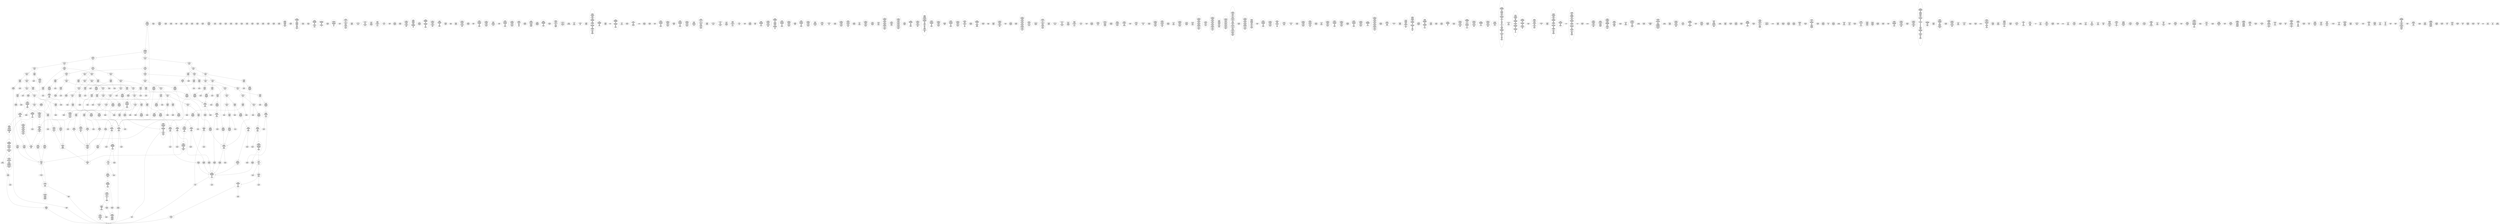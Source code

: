 /* Generated by GvGen v.1.0 (https://www.github.com/stricaud/gvgen) */

digraph G {
compound=true;
   node1 [label="[anywhere]"];
   node2 [label="# 0x0
PUSHX Data
PUSHX Data
MSTORE
PUSHX LogicData
CALLDATASIZE
LT
PUSHX Data
JUMPI
"];
   node3 [label="# 0xd
PUSHX Data
CALLDATALOAD
PUSHX BitData
SHR
PUSHX LogicData
GT
PUSHX Data
JUMPI
"];
   node4 [label="# 0x1e
PUSHX LogicData
GT
PUSHX Data
JUMPI
"];
   node5 [label="# 0x29
PUSHX LogicData
GT
PUSHX Data
JUMPI
"];
   node6 [label="# 0x34
PUSHX LogicData
EQ
PUSHX Data
JUMPI
"];
   node7 [label="# 0x3f
PUSHX LogicData
EQ
PUSHX Data
JUMPI
"];
   node8 [label="# 0x4a
PUSHX LogicData
EQ
PUSHX Data
JUMPI
"];
   node9 [label="# 0x55
PUSHX LogicData
EQ
PUSHX Data
JUMPI
"];
   node10 [label="# 0x60
PUSHX LogicData
EQ
PUSHX Data
JUMPI
"];
   node11 [label="# 0x6b
PUSHX LogicData
EQ
PUSHX Data
JUMPI
"];
   node12 [label="# 0x76
PUSHX Data
REVERT
"];
   node13 [label="# 0x7a
JUMPDEST
PUSHX LogicData
EQ
PUSHX Data
JUMPI
"];
   node14 [label="# 0x86
PUSHX LogicData
EQ
PUSHX Data
JUMPI
"];
   node15 [label="# 0x91
PUSHX LogicData
EQ
PUSHX Data
JUMPI
"];
   node16 [label="# 0x9c
PUSHX LogicData
EQ
PUSHX Data
JUMPI
"];
   node17 [label="# 0xa7
PUSHX LogicData
EQ
PUSHX Data
JUMPI
"];
   node18 [label="# 0xb2
PUSHX Data
REVERT
"];
   node19 [label="# 0xb6
JUMPDEST
PUSHX LogicData
GT
PUSHX Data
JUMPI
"];
   node20 [label="# 0xc2
PUSHX LogicData
EQ
PUSHX Data
JUMPI
"];
   node21 [label="# 0xcd
PUSHX LogicData
EQ
PUSHX Data
JUMPI
"];
   node22 [label="# 0xd8
PUSHX LogicData
EQ
PUSHX Data
JUMPI
"];
   node23 [label="# 0xe3
PUSHX LogicData
EQ
PUSHX Data
JUMPI
"];
   node24 [label="# 0xee
PUSHX LogicData
EQ
PUSHX Data
JUMPI
"];
   node25 [label="# 0xf9
PUSHX Data
REVERT
"];
   node26 [label="# 0xfd
JUMPDEST
PUSHX LogicData
EQ
PUSHX Data
JUMPI
"];
   node27 [label="# 0x109
PUSHX LogicData
EQ
PUSHX Data
JUMPI
"];
   node28 [label="# 0x114
PUSHX LogicData
EQ
PUSHX Data
JUMPI
"];
   node29 [label="# 0x11f
PUSHX LogicData
EQ
PUSHX Data
JUMPI
"];
   node30 [label="# 0x12a
PUSHX LogicData
EQ
PUSHX Data
JUMPI
"];
   node31 [label="# 0x135
PUSHX Data
REVERT
"];
   node32 [label="# 0x139
JUMPDEST
PUSHX LogicData
GT
PUSHX Data
JUMPI
"];
   node33 [label="# 0x145
PUSHX LogicData
GT
PUSHX Data
JUMPI
"];
   node34 [label="# 0x150
PUSHX LogicData
EQ
PUSHX Data
JUMPI
"];
   node35 [label="# 0x15b
PUSHX LogicData
EQ
PUSHX Data
JUMPI
"];
   node36 [label="# 0x166
PUSHX LogicData
EQ
PUSHX Data
JUMPI
"];
   node37 [label="# 0x171
PUSHX LogicData
EQ
PUSHX Data
JUMPI
"];
   node38 [label="# 0x17c
PUSHX LogicData
EQ
PUSHX Data
JUMPI
"];
   node39 [label="# 0x187
PUSHX LogicData
EQ
PUSHX Data
JUMPI
"];
   node40 [label="# 0x192
PUSHX Data
REVERT
"];
   node41 [label="# 0x196
JUMPDEST
PUSHX LogicData
EQ
PUSHX Data
JUMPI
"];
   node42 [label="# 0x1a2
PUSHX LogicData
EQ
PUSHX Data
JUMPI
"];
   node43 [label="# 0x1ad
PUSHX LogicData
EQ
PUSHX Data
JUMPI
"];
   node44 [label="# 0x1b8
PUSHX LogicData
EQ
PUSHX Data
JUMPI
"];
   node45 [label="# 0x1c3
PUSHX LogicData
EQ
PUSHX Data
JUMPI
"];
   node46 [label="# 0x1ce
PUSHX Data
REVERT
"];
   node47 [label="# 0x1d2
JUMPDEST
PUSHX LogicData
GT
PUSHX Data
JUMPI
"];
   node48 [label="# 0x1de
PUSHX LogicData
EQ
PUSHX Data
JUMPI
"];
   node49 [label="# 0x1e9
PUSHX LogicData
EQ
PUSHX Data
JUMPI
"];
   node50 [label="# 0x1f4
PUSHX LogicData
EQ
PUSHX Data
JUMPI
"];
   node51 [label="# 0x1ff
PUSHX LogicData
EQ
PUSHX Data
JUMPI
"];
   node52 [label="# 0x20a
PUSHX LogicData
EQ
PUSHX Data
JUMPI
"];
   node53 [label="# 0x215
PUSHX Data
REVERT
"];
   node54 [label="# 0x219
JUMPDEST
PUSHX LogicData
EQ
PUSHX Data
JUMPI
"];
   node55 [label="# 0x225
PUSHX LogicData
EQ
PUSHX Data
JUMPI
"];
   node56 [label="# 0x230
PUSHX LogicData
EQ
PUSHX Data
JUMPI
"];
   node57 [label="# 0x23b
PUSHX LogicData
EQ
PUSHX Data
JUMPI
"];
   node58 [label="# 0x246
PUSHX LogicData
EQ
PUSHX Data
JUMPI
"];
   node59 [label="# 0x251
JUMPDEST
PUSHX Data
REVERT
"];
   node60 [label="# 0x256
JUMPDEST
CALLVALUE
ISZERO
PUSHX Data
JUMPI
"];
   node61 [label="# 0x25e
PUSHX Data
REVERT
"];
   node62 [label="# 0x262
JUMPDEST
PUSHX Data
PUSHX Data
CALLDATASIZE
PUSHX Data
PUSHX Data
JUMP
"];
   node63 [label="# 0x271
JUMPDEST
PUSHX Data
JUMP
"];
   node64 [label="# 0x276
JUMPDEST
PUSHX MemData
MLOAD
ISZERO
ISZERO
MSTORE
PUSHX ArithData
ADD
"];
   node65 [label="# 0x282
JUMPDEST
PUSHX MemData
MLOAD
SUB
RETURN
"];
   node66 [label="# 0x28b
JUMPDEST
CALLVALUE
ISZERO
PUSHX Data
JUMPI
"];
   node67 [label="# 0x293
PUSHX Data
REVERT
"];
   node68 [label="# 0x297
JUMPDEST
PUSHX Data
PUSHX Data
JUMP
"];
   node69 [label="# 0x2a0
JUMPDEST
PUSHX MemData
MLOAD
PUSHX Data
PUSHX Data
JUMP
"];
   node70 [label="# 0x2ad
JUMPDEST
CALLVALUE
ISZERO
PUSHX Data
JUMPI
"];
   node71 [label="# 0x2b5
PUSHX Data
REVERT
"];
   node72 [label="# 0x2b9
JUMPDEST
PUSHX Data
PUSHX Data
CALLDATASIZE
PUSHX Data
PUSHX Data
JUMP
"];
   node73 [label="# 0x2c8
JUMPDEST
PUSHX Data
JUMP
"];
   node74 [label="# 0x2cd
JUMPDEST
PUSHX MemData
MLOAD
PUSHX ArithData
PUSHX BitData
PUSHX BitData
SHL
SUB
AND
MSTORE
PUSHX ArithData
ADD
PUSHX Data
JUMP
"];
   node75 [label="# 0x2e5
JUMPDEST
CALLVALUE
ISZERO
PUSHX Data
JUMPI
"];
   node76 [label="# 0x2ed
PUSHX Data
REVERT
"];
   node77 [label="# 0x2f1
JUMPDEST
PUSHX Data
PUSHX Data
CALLDATASIZE
PUSHX Data
PUSHX Data
JUMP
"];
   node78 [label="# 0x300
JUMPDEST
PUSHX Data
JUMP
"];
   node79 [label="# 0x305
JUMPDEST
STOP
"];
   node80 [label="# 0x307
JUMPDEST
CALLVALUE
ISZERO
PUSHX Data
JUMPI
"];
   node81 [label="# 0x30f
PUSHX Data
REVERT
"];
   node82 [label="# 0x313
JUMPDEST
PUSHX Data
PUSHX StorData
SLOAD
JUMP
"];
   node83 [label="# 0x31d
JUMPDEST
PUSHX MemData
MLOAD
MSTORE
PUSHX ArithData
ADD
PUSHX Data
JUMP
"];
   node84 [label="# 0x32b
JUMPDEST
CALLVALUE
ISZERO
PUSHX Data
JUMPI
"];
   node85 [label="# 0x333
PUSHX Data
REVERT
"];
   node86 [label="# 0x337
JUMPDEST
PUSHX Data
PUSHX Data
CALLDATASIZE
PUSHX Data
PUSHX Data
JUMP
"];
   node87 [label="# 0x346
JUMPDEST
PUSHX Data
JUMP
"];
   node88 [label="# 0x34b
JUMPDEST
CALLVALUE
ISZERO
PUSHX Data
JUMPI
"];
   node89 [label="# 0x353
PUSHX Data
REVERT
"];
   node90 [label="# 0x357
JUMPDEST
PUSHX Data
PUSHX Data
CALLDATASIZE
PUSHX Data
PUSHX Data
JUMP
"];
   node91 [label="# 0x366
JUMPDEST
PUSHX Data
JUMP
"];
   node92 [label="# 0x36b
JUMPDEST
CALLVALUE
ISZERO
PUSHX Data
JUMPI
"];
   node93 [label="# 0x373
PUSHX Data
REVERT
"];
   node94 [label="# 0x377
JUMPDEST
PUSHX Data
PUSHX StorData
SLOAD
PUSHX StorData
SLOAD
SUB
PUSHX BitData
NOT
ADD
JUMP
"];
   node95 [label="# 0x389
JUMPDEST
CALLVALUE
ISZERO
PUSHX Data
JUMPI
"];
   node96 [label="# 0x391
PUSHX Data
REVERT
"];
   node97 [label="# 0x395
JUMPDEST
PUSHX Data
PUSHX Data
CALLDATASIZE
PUSHX Data
PUSHX Data
JUMP
"];
   node98 [label="# 0x3a4
JUMPDEST
PUSHX Data
JUMP
"];
   node99 [label="# 0x3a9
JUMPDEST
CALLVALUE
ISZERO
PUSHX Data
JUMPI
"];
   node100 [label="# 0x3b1
PUSHX Data
REVERT
"];
   node101 [label="# 0x3b5
JUMPDEST
PUSHX Data
PUSHX StorData
SLOAD
JUMP
"];
   node102 [label="# 0x3bf
JUMPDEST
CALLVALUE
ISZERO
PUSHX Data
JUMPI
"];
   node103 [label="# 0x3c7
PUSHX Data
REVERT
"];
   node104 [label="# 0x3cb
JUMPDEST
PUSHX Data
PUSHX Data
JUMP
"];
   node105 [label="# 0x3d4
JUMPDEST
CALLVALUE
ISZERO
PUSHX Data
JUMPI
"];
   node106 [label="# 0x3dc
PUSHX Data
REVERT
"];
   node107 [label="# 0x3e0
JUMPDEST
PUSHX Data
PUSHX Data
CALLDATASIZE
PUSHX Data
PUSHX Data
JUMP
"];
   node108 [label="# 0x3ef
JUMPDEST
PUSHX Data
JUMP
"];
   node109 [label="# 0x3f4
JUMPDEST
CALLVALUE
ISZERO
PUSHX Data
JUMPI
"];
   node110 [label="# 0x3fc
PUSHX Data
REVERT
"];
   node111 [label="# 0x400
JUMPDEST
PUSHX Data
PUSHX Data
CALLDATASIZE
PUSHX Data
PUSHX Data
JUMP
"];
   node112 [label="# 0x40f
JUMPDEST
PUSHX Data
JUMP
"];
   node113 [label="# 0x414
JUMPDEST
PUSHX MemData
MLOAD
PUSHX Data
PUSHX Data
JUMP
"];
   node114 [label="# 0x421
JUMPDEST
CALLVALUE
ISZERO
PUSHX Data
JUMPI
"];
   node115 [label="# 0x429
PUSHX Data
REVERT
"];
   node116 [label="# 0x42d
JUMPDEST
PUSHX Data
PUSHX Data
CALLDATASIZE
PUSHX Data
PUSHX Data
JUMP
"];
   node117 [label="# 0x43c
JUMPDEST
PUSHX Data
JUMP
"];
   node118 [label="# 0x441
JUMPDEST
CALLVALUE
ISZERO
PUSHX Data
JUMPI
"];
   node119 [label="# 0x449
PUSHX Data
REVERT
"];
   node120 [label="# 0x44d
JUMPDEST
PUSHX Data
PUSHX Data
CALLDATASIZE
PUSHX Data
PUSHX Data
JUMP
"];
   node121 [label="# 0x45c
JUMPDEST
PUSHX Data
JUMP
"];
   node122 [label="# 0x461
JUMPDEST
CALLVALUE
ISZERO
PUSHX Data
JUMPI
"];
   node123 [label="# 0x469
PUSHX Data
REVERT
"];
   node124 [label="# 0x46d
JUMPDEST
PUSHX StorData
SLOAD
PUSHX Data
PUSHX Data
DIV
PUSHX BitData
AND
JUMP
"];
   node125 [label="# 0x481
JUMPDEST
CALLVALUE
ISZERO
PUSHX Data
JUMPI
"];
   node126 [label="# 0x489
PUSHX Data
REVERT
"];
   node127 [label="# 0x48d
JUMPDEST
PUSHX Data
PUSHX Data
JUMP
"];
   node128 [label="# 0x496
JUMPDEST
CALLVALUE
ISZERO
PUSHX Data
JUMPI
"];
   node129 [label="# 0x49e
PUSHX Data
REVERT
"];
   node130 [label="# 0x4a2
JUMPDEST
PUSHX StorData
SLOAD
PUSHX Data
PUSHX BitData
AND
JUMP
"];
   node131 [label="# 0x4b0
JUMPDEST
CALLVALUE
ISZERO
PUSHX Data
JUMPI
"];
   node132 [label="# 0x4b8
PUSHX Data
REVERT
"];
   node133 [label="# 0x4bc
JUMPDEST
PUSHX Data
PUSHX Data
JUMP
"];
   node134 [label="# 0x4c5
JUMPDEST
CALLVALUE
ISZERO
PUSHX Data
JUMPI
"];
   node135 [label="# 0x4cd
PUSHX Data
REVERT
"];
   node136 [label="# 0x4d1
JUMPDEST
PUSHX Data
PUSHX Data
CALLDATASIZE
PUSHX Data
PUSHX Data
JUMP
"];
   node137 [label="# 0x4e0
JUMPDEST
PUSHX Data
JUMP
"];
   node138 [label="# 0x4e5
JUMPDEST
CALLVALUE
ISZERO
PUSHX Data
JUMPI
"];
   node139 [label="# 0x4ed
PUSHX Data
REVERT
"];
   node140 [label="# 0x4f1
JUMPDEST
PUSHX StorData
SLOAD
PUSHX Data
PUSHX Data
DIV
PUSHX BitData
AND
JUMP
"];
   node141 [label="# 0x504
JUMPDEST
CALLVALUE
ISZERO
PUSHX Data
JUMPI
"];
   node142 [label="# 0x50c
PUSHX Data
REVERT
"];
   node143 [label="# 0x510
JUMPDEST
PUSHX Data
PUSHX Data
CALLDATASIZE
PUSHX Data
PUSHX Data
JUMP
"];
   node144 [label="# 0x51f
JUMPDEST
PUSHX Data
JUMP
"];
   node145 [label="# 0x524
JUMPDEST
CALLVALUE
ISZERO
PUSHX Data
JUMPI
"];
   node146 [label="# 0x52c
PUSHX Data
REVERT
"];
   node147 [label="# 0x530
JUMPDEST
PUSHX Data
PUSHX Data
JUMP
"];
   node148 [label="# 0x539
JUMPDEST
CALLVALUE
ISZERO
PUSHX Data
JUMPI
"];
   node149 [label="# 0x541
PUSHX Data
REVERT
"];
   node150 [label="# 0x545
JUMPDEST
PUSHX Data
PUSHX Data
CALLDATASIZE
PUSHX Data
PUSHX Data
JUMP
"];
   node151 [label="# 0x554
JUMPDEST
PUSHX Data
JUMP
"];
   node152 [label="# 0x559
JUMPDEST
CALLVALUE
ISZERO
PUSHX Data
JUMPI
"];
   node153 [label="# 0x561
PUSHX Data
REVERT
"];
   node154 [label="# 0x565
JUMPDEST
PUSHX Data
PUSHX Data
CALLDATASIZE
PUSHX Data
PUSHX Data
JUMP
"];
   node155 [label="# 0x574
JUMPDEST
PUSHX Data
JUMP
"];
   node156 [label="# 0x579
JUMPDEST
CALLVALUE
ISZERO
PUSHX Data
JUMPI
"];
   node157 [label="# 0x581
PUSHX Data
REVERT
"];
   node158 [label="# 0x585
JUMPDEST
PUSHX StorData
SLOAD
PUSHX ArithData
PUSHX BitData
PUSHX BitData
SHL
SUB
AND
PUSHX Data
JUMP
"];
   node159 [label="# 0x597
JUMPDEST
CALLVALUE
ISZERO
PUSHX Data
JUMPI
"];
   node160 [label="# 0x59f
PUSHX Data
REVERT
"];
   node161 [label="# 0x5a3
JUMPDEST
PUSHX Data
PUSHX StorData
SLOAD
JUMP
"];
   node162 [label="# 0x5ad
JUMPDEST
CALLVALUE
ISZERO
PUSHX Data
JUMPI
"];
   node163 [label="# 0x5b5
PUSHX Data
REVERT
"];
   node164 [label="# 0x5b9
JUMPDEST
PUSHX Data
PUSHX Data
JUMP
"];
   node165 [label="# 0x5c2
JUMPDEST
PUSHX Data
PUSHX Data
CALLDATASIZE
PUSHX Data
PUSHX Data
JUMP
"];
   node166 [label="# 0x5d0
JUMPDEST
PUSHX Data
JUMP
"];
   node167 [label="# 0x5d5
JUMPDEST
CALLVALUE
ISZERO
PUSHX Data
JUMPI
"];
   node168 [label="# 0x5dd
PUSHX Data
REVERT
"];
   node169 [label="# 0x5e1
JUMPDEST
PUSHX Data
PUSHX Data
CALLDATASIZE
PUSHX Data
PUSHX Data
JUMP
"];
   node170 [label="# 0x5f0
JUMPDEST
PUSHX Data
JUMP
"];
   node171 [label="# 0x5f5
JUMPDEST
CALLVALUE
ISZERO
PUSHX Data
JUMPI
"];
   node172 [label="# 0x5fd
PUSHX Data
REVERT
"];
   node173 [label="# 0x601
JUMPDEST
PUSHX Data
PUSHX Data
JUMP
"];
   node174 [label="# 0x60a
JUMPDEST
CALLVALUE
ISZERO
PUSHX Data
JUMPI
"];
   node175 [label="# 0x612
PUSHX Data
REVERT
"];
   node176 [label="# 0x616
JUMPDEST
PUSHX Data
PUSHX Data
CALLDATASIZE
PUSHX Data
PUSHX Data
JUMP
"];
   node177 [label="# 0x625
JUMPDEST
PUSHX Data
JUMP
"];
   node178 [label="# 0x62a
JUMPDEST
CALLVALUE
ISZERO
PUSHX Data
JUMPI
"];
   node179 [label="# 0x632
PUSHX Data
REVERT
"];
   node180 [label="# 0x636
JUMPDEST
PUSHX Data
PUSHX Data
CALLDATASIZE
PUSHX Data
PUSHX Data
JUMP
"];
   node181 [label="# 0x645
JUMPDEST
PUSHX Data
JUMP
"];
   node182 [label="# 0x64a
JUMPDEST
CALLVALUE
ISZERO
PUSHX Data
JUMPI
"];
   node183 [label="# 0x652
PUSHX Data
REVERT
"];
   node184 [label="# 0x656
JUMPDEST
PUSHX Data
PUSHX Data
CALLDATASIZE
PUSHX Data
PUSHX Data
JUMP
"];
   node185 [label="# 0x665
JUMPDEST
PUSHX Data
JUMP
"];
   node186 [label="# 0x66a
JUMPDEST
CALLVALUE
ISZERO
PUSHX Data
JUMPI
"];
   node187 [label="# 0x672
PUSHX Data
REVERT
"];
   node188 [label="# 0x676
JUMPDEST
PUSHX Data
PUSHX Data
CALLDATASIZE
PUSHX Data
PUSHX Data
JUMP
"];
   node189 [label="# 0x685
JUMPDEST
PUSHX Data
JUMP
"];
   node190 [label="# 0x68a
JUMPDEST
PUSHX Data
PUSHX Data
CALLDATASIZE
PUSHX Data
PUSHX Data
JUMP
"];
   node191 [label="# 0x698
JUMPDEST
PUSHX Data
JUMP
"];
   node192 [label="# 0x69d
JUMPDEST
CALLVALUE
ISZERO
PUSHX Data
JUMPI
"];
   node193 [label="# 0x6a5
PUSHX Data
REVERT
"];
   node194 [label="# 0x6a9
JUMPDEST
PUSHX Data
PUSHX StorData
SLOAD
JUMP
"];
   node195 [label="# 0x6b3
JUMPDEST
CALLVALUE
ISZERO
PUSHX Data
JUMPI
"];
   node196 [label="# 0x6bb
PUSHX Data
REVERT
"];
   node197 [label="# 0x6bf
JUMPDEST
PUSHX Data
PUSHX Data
CALLDATASIZE
PUSHX Data
PUSHX Data
JUMP
"];
   node198 [label="# 0x6ce
JUMPDEST
PUSHX Data
PUSHX Data
MSTORE
PUSHX Data
MSTORE
PUSHX Data
SHA3
SLOAD
PUSHX BitData
AND
JUMP
"];
   node199 [label="# 0x6e3
JUMPDEST
CALLVALUE
ISZERO
PUSHX Data
JUMPI
"];
   node200 [label="# 0x6eb
PUSHX Data
REVERT
"];
   node201 [label="# 0x6ef
JUMPDEST
PUSHX Data
PUSHX Data
CALLDATASIZE
PUSHX Data
PUSHX Data
JUMP
"];
   node202 [label="# 0x6fe
JUMPDEST
PUSHX Data
JUMP
"];
   node203 [label="# 0x703
JUMPDEST
CALLVALUE
ISZERO
PUSHX Data
JUMPI
"];
   node204 [label="# 0x70b
PUSHX Data
REVERT
"];
   node205 [label="# 0x70f
JUMPDEST
PUSHX Data
PUSHX Data
CALLDATASIZE
PUSHX Data
PUSHX Data
JUMP
"];
   node206 [label="# 0x71e
JUMPDEST
PUSHX ArithData
PUSHX BitData
PUSHX BitData
SHL
SUB
AND
PUSHX Data
MSTORE
PUSHX Data
PUSHX Data
MSTORE
PUSHX Data
SHA3
AND
MSTORE
MSTORE
SHA3
SLOAD
PUSHX BitData
AND
JUMP
"];
   node207 [label="# 0x74c
JUMPDEST
CALLVALUE
ISZERO
PUSHX Data
JUMPI
"];
   node208 [label="# 0x754
PUSHX Data
REVERT
"];
   node209 [label="# 0x758
JUMPDEST
PUSHX Data
PUSHX Data
CALLDATASIZE
PUSHX Data
PUSHX Data
JUMP
"];
   node210 [label="# 0x767
JUMPDEST
PUSHX Data
JUMP
"];
   node211 [label="# 0x76c
JUMPDEST
CALLVALUE
ISZERO
PUSHX Data
JUMPI
"];
   node212 [label="# 0x774
PUSHX Data
REVERT
"];
   node213 [label="# 0x778
JUMPDEST
PUSHX Data
PUSHX Data
CALLDATASIZE
PUSHX Data
PUSHX Data
JUMP
"];
   node214 [label="# 0x787
JUMPDEST
PUSHX Data
JUMP
"];
   node215 [label="# 0x78c
JUMPDEST
PUSHX Data
PUSHX ArithData
PUSHX BitData
PUSHX BitData
SHL
SUB
NOT
AND
PUSHX BitData
PUSHX BitData
SHL
EQ
PUSHX Data
JUMPI
"];
   node216 [label="# 0x7a8
PUSHX ArithData
PUSHX BitData
PUSHX BitData
SHL
SUB
NOT
AND
PUSHX BitData
PUSHX BitData
SHL
EQ
"];
   node217 [label="# 0x7bd
JUMPDEST
PUSHX Data
JUMPI
"];
   node218 [label="# 0x7c3
PUSHX BitData
PUSHX BitData
SHL
PUSHX ArithData
PUSHX BitData
PUSHX BitData
SHL
SUB
NOT
AND
EQ
"];
   node219 [label="# 0x7d8
JUMPDEST
JUMP
"];
   node220 [label="# 0x7de
JUMPDEST
PUSHX Data
PUSHX StorData
SLOAD
PUSHX Data
PUSHX Data
JUMP
"];
   node221 [label="# 0x7ed
JUMPDEST
PUSHX ArithData
ADD
PUSHX ArithData
DIV
MUL
PUSHX ArithData
ADD
PUSHX MemData
MLOAD
ADD
PUSHX Data
MSTORE
MSTORE
PUSHX ArithData
ADD
SLOAD
PUSHX Data
PUSHX Data
JUMP
"];
   node222 [label="# 0x819
JUMPDEST
ISZERO
PUSHX Data
JUMPI
"];
   node223 [label="# 0x820
PUSHX LogicData
LT
PUSHX Data
JUMPI
"];
   node224 [label="# 0x828
PUSHX ArithData
SLOAD
DIV
MUL
MSTORE
PUSHX ArithData
ADD
PUSHX Data
JUMP
"];
   node225 [label="# 0x83b
JUMPDEST
ADD
PUSHX Data
MSTORE
PUSHX Data
PUSHX Data
SHA3
"];
   node226 [label="# 0x849
JUMPDEST
SLOAD
MSTORE
PUSHX ArithData
ADD
PUSHX ArithData
ADD
GT
PUSHX Data
JUMPI
"];
   node227 [label="# 0x85d
SUB
PUSHX BitData
AND
ADD
"];
   node228 [label="# 0x866
JUMPDEST
JUMP
"];
   node229 [label="# 0x870
JUMPDEST
PUSHX Data
PUSHX Data
PUSHX Data
JUMP
"];
   node230 [label="# 0x87b
JUMPDEST
PUSHX Data
JUMPI
"];
   node231 [label="# 0x880
PUSHX MemData
MLOAD
PUSHX BitData
PUSHX BitData
SHL
MSTORE
PUSHX ArithData
ADD
PUSHX MemData
MLOAD
SUB
REVERT
"];
   node232 [label="# 0x898
JUMPDEST
PUSHX Data
MSTORE
PUSHX Data
PUSHX Data
MSTORE
PUSHX Data
SHA3
SLOAD
PUSHX ArithData
PUSHX BitData
PUSHX BitData
SHL
SUB
AND
JUMP
"];
   node233 [label="# 0x8b4
JUMPDEST
PUSHX Data
PUSHX Data
PUSHX Data
JUMP
"];
   node234 [label="# 0x8bf
JUMPDEST
PUSHX ArithData
PUSHX BitData
PUSHX BitData
SHL
SUB
AND
PUSHX ArithData
PUSHX BitData
PUSHX BitData
SHL
SUB
AND
EQ
ISZERO
PUSHX Data
JUMPI
"];
   node235 [label="# 0x8dc
PUSHX MemData
MLOAD
PUSHX BitData
PUSHX BitData
SHL
MSTORE
PUSHX ArithData
ADD
PUSHX MemData
MLOAD
SUB
REVERT
"];
   node236 [label="# 0x8f4
JUMPDEST
CALLER
PUSHX ArithData
PUSHX BitData
PUSHX BitData
SHL
SUB
AND
EQ
ISZERO
PUSHX Data
JUMPI
"];
   node237 [label="# 0x908
PUSHX Data
CALLER
PUSHX Data
JUMP
"];
   node238 [label="# 0x912
JUMPDEST
ISZERO
"];
   node239 [label="# 0x914
JUMPDEST
ISZERO
PUSHX Data
JUMPI
"];
   node240 [label="# 0x91a
PUSHX MemData
MLOAD
PUSHX BitData
PUSHX BitData
SHL
MSTORE
PUSHX ArithData
ADD
PUSHX MemData
MLOAD
SUB
REVERT
"];
   node241 [label="# 0x932
JUMPDEST
PUSHX Data
PUSHX Data
JUMP
"];
   node242 [label="# 0x93d
JUMPDEST
JUMP
"];
   node243 [label="# 0x942
JUMPDEST
PUSHX StorData
SLOAD
PUSHX ArithData
PUSHX BitData
PUSHX BitData
SHL
SUB
AND
CALLER
EQ
PUSHX Data
JUMPI
"];
   node244 [label="# 0x955
PUSHX MemData
MLOAD
PUSHX BitData
PUSHX BitData
SHL
MSTORE
PUSHX ArithData
ADD
PUSHX Data
PUSHX Data
JUMP
"];
   node245 [label="# 0x96c
JUMPDEST
PUSHX MemData
MLOAD
SUB
REVERT
"];
   node246 [label="# 0x975
JUMPDEST
MLOAD
PUSHX Data
PUSHX Data
PUSHX ArithData
ADD
PUSHX Data
JUMP
"];
   node247 [label="# 0x988
JUMPDEST
JUMP
"];
   node248 [label="# 0x98c
JUMPDEST
PUSHX StorData
SLOAD
PUSHX ArithData
PUSHX BitData
PUSHX BitData
SHL
SUB
AND
CALLER
EQ
PUSHX Data
JUMPI
"];
   node249 [label="# 0x99f
PUSHX MemData
MLOAD
PUSHX BitData
PUSHX BitData
SHL
MSTORE
PUSHX ArithData
ADD
PUSHX Data
PUSHX Data
JUMP
"];
   node250 [label="# 0x9b6
JUMPDEST
PUSHX StorData
SLOAD
PUSHX BitData
NOT
AND
ISZERO
ISZERO
OR
SSTORE
JUMP
"];
   node251 [label="# 0x9c9
JUMPDEST
PUSHX Data
PUSHX Data
JUMP
"];
   node252 [label="# 0x9d4
JUMPDEST
PUSHX StorData
SLOAD
PUSHX ArithData
PUSHX BitData
PUSHX BitData
SHL
SUB
AND
CALLER
EQ
PUSHX Data
JUMPI
"];
   node253 [label="# 0x9e7
PUSHX MemData
MLOAD
PUSHX BitData
PUSHX BitData
SHL
MSTORE
PUSHX ArithData
ADD
PUSHX Data
PUSHX Data
JUMP
"];
   node254 [label="# 0x9fe
JUMPDEST
PUSHX LogicData
PUSHX StorData
SLOAD
EQ
ISZERO
PUSHX Data
JUMPI
"];
   node255 [label="# 0xa0a
PUSHX MemData
MLOAD
PUSHX BitData
PUSHX BitData
SHL
MSTORE
PUSHX Data
PUSHX ArithData
ADD
MSTORE
PUSHX Data
PUSHX ArithData
ADD
MSTORE
PUSHX Data
PUSHX ArithData
ADD
MSTORE
PUSHX ArithData
ADD
PUSHX Data
JUMP
"];
   node256 [label="# 0xa51
JUMPDEST
PUSHX Data
PUSHX Data
SSTORE
PUSHX Data
PUSHX Data
PUSHX StorData
SLOAD
PUSHX ArithData
PUSHX BitData
PUSHX BitData
SHL
SUB
AND
JUMP
"];
   node257 [label="# 0xa6a
JUMPDEST
PUSHX ArithData
PUSHX BitData
PUSHX BitData
SHL
SUB
AND
SELFBALANCE
PUSHX MemData
MLOAD
PUSHX Data
PUSHX MemData
MLOAD
SUB
GAS
CALL
RETURNDATASIZE
PUSHX LogicData
EQ
PUSHX Data
JUMPI
"];
   node258 [label="# 0xa93
PUSHX MemData
MLOAD
PUSHX BitData
NOT
PUSHX ArithData
RETURNDATASIZE
ADD
AND
ADD
PUSHX Data
MSTORE
RETURNDATASIZE
MSTORE
RETURNDATASIZE
PUSHX Data
PUSHX ArithData
ADD
RETURNDATACOPY
PUSHX Data
JUMP
"];
   node259 [label="# 0xab4
JUMPDEST
PUSHX Data
"];
   node260 [label="# 0xab9
JUMPDEST
PUSHX Data
JUMPI
"];
   node261 [label="# 0xac3
PUSHX Data
REVERT
"];
   node262 [label="# 0xac7
JUMPDEST
PUSHX Data
PUSHX Data
SSTORE
JUMP
"];
   node263 [label="# 0xacf
JUMPDEST
PUSHX Data
PUSHX MemData
MLOAD
PUSHX ArithData
ADD
PUSHX Data
MSTORE
PUSHX Data
MSTORE
PUSHX Data
JUMP
"];
   node264 [label="# 0xaea
JUMPDEST
PUSHX Data
PUSHX Data
PUSHX Data
PUSHX Data
JUMP
"];
   node265 [label="# 0xaf7
JUMPDEST
PUSHX Data
PUSHX ArithData
PUSHX BitData
PUSHX BitData
SHL
SUB
GT
ISZERO
PUSHX Data
JUMPI
"];
   node266 [label="# 0xb0c
PUSHX Data
PUSHX Data
JUMP
"];
   node267 [label="# 0xb13
JUMPDEST
PUSHX MemData
MLOAD
MSTORE
PUSHX ArithData
MUL
PUSHX ArithData
ADD
ADD
PUSHX Data
MSTORE
ISZERO
PUSHX Data
JUMPI
"];
   node268 [label="# 0xb2d
PUSHX ArithData
ADD
PUSHX ArithData
MUL
CALLDATASIZE
CALLDATACOPY
ADD
"];
   node269 [label="# 0xb3c
JUMPDEST
PUSHX Data
PUSHX Data
"];
   node270 [label="# 0xb45
JUMPDEST
LT
ISZERO
PUSHX Data
JUMPI
"];
   node271 [label="# 0xb4f
PUSHX StorData
SLOAD
GT
ISZERO
"];
   node272 [label="# 0xb56
JUMPDEST
ISZERO
PUSHX Data
JUMPI
"];
   node273 [label="# 0xb5c
PUSHX Data
MSTORE
PUSHX Data
PUSHX ArithData
MSTORE
PUSHX Data
SHA3
MLOAD
PUSHX ArithData
ADD
MSTORE
SLOAD
PUSHX ArithData
PUSHX BitData
PUSHX BitData
SHL
SUB
AND
MSTORE
PUSHX BitData
PUSHX BitData
SHL
DIV
PUSHX ArithData
PUSHX BitData
PUSHX BitData
SHL
SUB
AND
ADD
MSTORE
PUSHX BitData
PUSHX BitData
SHL
DIV
PUSHX BitData
AND
ISZERO
ISZERO
ADD
MSTORE
PUSHX Data
JUMPI
"];
   node274 [label="# 0xbb5
MLOAD
PUSHX ArithData
PUSHX BitData
PUSHX BitData
SHL
SUB
AND
ISZERO
ISZERO
"];
   node275 [label="# 0xbc3
JUMPDEST
ISZERO
PUSHX Data
JUMPI
"];
   node276 [label="# 0xbc9
MLOAD
"];
   node277 [label="# 0xbcd
JUMPDEST
PUSHX ArithData
PUSHX BitData
PUSHX BitData
SHL
SUB
AND
PUSHX ArithData
PUSHX BitData
PUSHX BitData
SHL
SUB
AND
EQ
ISZERO
PUSHX Data
JUMPI
"];
   node278 [label="# 0xbe8
MLOAD
LT
PUSHX Data
JUMPI
"];
   node279 [label="# 0xbf3
PUSHX Data
PUSHX Data
JUMP
"];
   node280 [label="# 0xbfa
JUMPDEST
PUSHX ArithData
MUL
ADD
ADD
MSTORE
PUSHX Data
PUSHX Data
JUMP
"];
   node281 [label="# 0xc0f
JUMPDEST
"];
   node282 [label="# 0xc13
JUMPDEST
PUSHX Data
PUSHX Data
JUMP
"];
   node283 [label="# 0xc1d
JUMPDEST
PUSHX Data
JUMP
"];
   node284 [label="# 0xc26
JUMPDEST
JUMP
"];
   node285 [label="# 0xc31
JUMPDEST
PUSHX StorData
SLOAD
PUSHX ArithData
PUSHX BitData
PUSHX BitData
SHL
SUB
AND
CALLER
EQ
PUSHX Data
JUMPI
"];
   node286 [label="# 0xc44
PUSHX MemData
MLOAD
PUSHX BitData
PUSHX BitData
SHL
MSTORE
PUSHX ArithData
ADD
PUSHX Data
PUSHX Data
JUMP
"];
   node287 [label="# 0xc5b
JUMPDEST
PUSHX Data
SSTORE
JUMP
"];
   node288 [label="# 0xc60
JUMPDEST
PUSHX StorData
SLOAD
PUSHX ArithData
PUSHX BitData
PUSHX BitData
SHL
SUB
AND
CALLER
EQ
PUSHX Data
JUMPI
"];
   node289 [label="# 0xc73
PUSHX MemData
MLOAD
PUSHX BitData
PUSHX BitData
SHL
MSTORE
PUSHX ArithData
ADD
PUSHX Data
PUSHX Data
JUMP
"];
   node290 [label="# 0xc8a
JUMPDEST
MLOAD
PUSHX Data
PUSHX Data
PUSHX ArithData
ADD
PUSHX Data
JUMP
"];
   node291 [label="# 0xc9d
JUMPDEST
PUSHX StorData
SLOAD
PUSHX Data
PUSHX Data
JUMP
"];
   node292 [label="# 0xcaa
JUMPDEST
PUSHX ArithData
ADD
PUSHX ArithData
DIV
MUL
PUSHX ArithData
ADD
PUSHX MemData
MLOAD
ADD
PUSHX Data
MSTORE
MSTORE
PUSHX ArithData
ADD
SLOAD
PUSHX Data
PUSHX Data
JUMP
"];
   node293 [label="# 0xcd6
JUMPDEST
ISZERO
PUSHX Data
JUMPI
"];
   node294 [label="# 0xcdd
PUSHX LogicData
LT
PUSHX Data
JUMPI
"];
   node295 [label="# 0xce5
PUSHX ArithData
SLOAD
DIV
MUL
MSTORE
PUSHX ArithData
ADD
PUSHX Data
JUMP
"];
   node296 [label="# 0xcf8
JUMPDEST
ADD
PUSHX Data
MSTORE
PUSHX Data
PUSHX Data
SHA3
"];
   node297 [label="# 0xd06
JUMPDEST
SLOAD
MSTORE
PUSHX ArithData
ADD
PUSHX ArithData
ADD
GT
PUSHX Data
JUMPI
"];
   node298 [label="# 0xd1a
SUB
PUSHX BitData
AND
ADD
"];
   node299 [label="# 0xd23
JUMPDEST
JUMP
"];
   node300 [label="# 0xd2b
JUMPDEST
PUSHX StorData
SLOAD
PUSHX Data
PUSHX Data
JUMP
"];
   node301 [label="# 0xd38
JUMPDEST
PUSHX Data
PUSHX Data
PUSHX Data
JUMP
"];
   node302 [label="# 0xd43
JUMPDEST
MLOAD
JUMP
"];
   node303 [label="# 0xd4a
JUMPDEST
PUSHX Data
PUSHX ArithData
PUSHX BitData
PUSHX BitData
SHL
SUB
AND
PUSHX Data
JUMPI
"];
   node304 [label="# 0xd5b
PUSHX MemData
MLOAD
PUSHX BitData
PUSHX BitData
SHL
MSTORE
PUSHX ArithData
ADD
PUSHX MemData
MLOAD
SUB
REVERT
"];
   node305 [label="# 0xd73
JUMPDEST
PUSHX ArithData
PUSHX BitData
PUSHX BitData
SHL
SUB
AND
PUSHX Data
MSTORE
PUSHX Data
PUSHX Data
MSTORE
PUSHX Data
SHA3
SLOAD
PUSHX ArithData
PUSHX BitData
PUSHX BitData
SHL
SUB
AND
JUMP
"];
   node306 [label="# 0xd98
JUMPDEST
PUSHX StorData
SLOAD
PUSHX ArithData
PUSHX BitData
PUSHX BitData
SHL
SUB
AND
CALLER
EQ
PUSHX Data
JUMPI
"];
   node307 [label="# 0xdab
PUSHX MemData
MLOAD
PUSHX BitData
PUSHX BitData
SHL
MSTORE
PUSHX ArithData
ADD
PUSHX Data
PUSHX Data
JUMP
"];
   node308 [label="# 0xdc2
JUMPDEST
PUSHX Data
PUSHX Data
PUSHX Data
JUMP
"];
   node309 [label="# 0xdcc
JUMPDEST
JUMP
"];
   node310 [label="# 0xdce
JUMPDEST
PUSHX StorData
SLOAD
PUSHX ArithData
PUSHX BitData
PUSHX BitData
SHL
SUB
AND
CALLER
EQ
PUSHX Data
JUMPI
"];
   node311 [label="# 0xde1
PUSHX MemData
MLOAD
PUSHX BitData
PUSHX BitData
SHL
MSTORE
PUSHX ArithData
ADD
PUSHX Data
PUSHX Data
JUMP
"];
   node312 [label="# 0xdf8
JUMPDEST
PUSHX Data
SSTORE
JUMP
"];
   node313 [label="# 0xdfd
JUMPDEST
PUSHX StorData
SLOAD
PUSHX ArithData
PUSHX BitData
PUSHX BitData
SHL
SUB
AND
CALLER
EQ
PUSHX Data
JUMPI
"];
   node314 [label="# 0xe10
PUSHX MemData
MLOAD
PUSHX BitData
PUSHX BitData
SHL
MSTORE
PUSHX ArithData
ADD
PUSHX Data
PUSHX Data
JUMP
"];
   node315 [label="# 0xe27
JUMPDEST
MLOAD
PUSHX Data
PUSHX Data
PUSHX ArithData
ADD
PUSHX Data
JUMP
"];
   node316 [label="# 0xe3a
JUMPDEST
PUSHX Data
PUSHX StorData
SLOAD
PUSHX Data
PUSHX Data
JUMP
"];
   node317 [label="# 0xe49
JUMPDEST
PUSHX LogicData
GT
ISZERO
PUSHX Data
JUMPI
"];
   node318 [label="# 0xe55
PUSHX StorData
SLOAD
GT
ISZERO
"];
   node319 [label="# 0xe5c
JUMPDEST
PUSHX Data
JUMPI
"];
   node320 [label="# 0xe61
PUSHX MemData
MLOAD
PUSHX BitData
PUSHX BitData
SHL
MSTORE
PUSHX ArithData
ADD
PUSHX Data
PUSHX Data
JUMP
"];
   node321 [label="# 0xe78
JUMPDEST
PUSHX StorData
SLOAD
PUSHX Data
PUSHX StorData
SLOAD
PUSHX StorData
SLOAD
SUB
PUSHX BitData
NOT
ADD
JUMP
"];
   node322 [label="# 0xe8d
JUMPDEST
PUSHX Data
PUSHX Data
JUMP
"];
   node323 [label="# 0xe97
JUMPDEST
GT
ISZERO
PUSHX Data
JUMPI
"];
   node324 [label="# 0xe9e
PUSHX MemData
MLOAD
PUSHX BitData
PUSHX BitData
SHL
MSTORE
PUSHX ArithData
ADD
PUSHX Data
PUSHX Data
JUMP
"];
   node325 [label="# 0xeb5
JUMPDEST
PUSHX StorData
SLOAD
PUSHX Data
PUSHX Data
JUMP
"];
   node326 [label="# 0xec4
JUMPDEST
CALLVALUE
LT
ISZERO
PUSHX Data
JUMPI
"];
   node327 [label="# 0xecc
PUSHX MemData
MLOAD
PUSHX BitData
PUSHX BitData
SHL
MSTORE
PUSHX Data
PUSHX ArithData
ADD
MSTORE
PUSHX Data
PUSHX ArithData
ADD
MSTORE
PUSHX BitData
PUSHX BitData
SHL
PUSHX ArithData
ADD
MSTORE
PUSHX ArithData
ADD
PUSHX Data
JUMP
"];
   node328 [label="# 0xf09
JUMPDEST
PUSHX StorData
SLOAD
PUSHX BitData
AND
ISZERO
PUSHX Data
JUMPI
"];
   node329 [label="# 0xf15
PUSHX MemData
MLOAD
PUSHX BitData
PUSHX BitData
SHL
MSTORE
PUSHX Data
PUSHX ArithData
ADD
MSTORE
PUSHX Data
PUSHX ArithData
ADD
MSTORE
PUSHX Data
PUSHX ArithData
ADD
MSTORE
PUSHX ArithData
ADD
PUSHX Data
JUMP
"];
   node330 [label="# 0xf5c
JUMPDEST
PUSHX Data
CALLER
PUSHX Data
JUMP
"];
   node331 [label="# 0xf66
JUMPDEST
PUSHX ArithData
PUSHX BitData
PUSHX BitData
SHL
SUB
AND
CALLER
EQ
ISZERO
PUSHX Data
JUMPI
"];
   node332 [label="# 0xf78
PUSHX MemData
MLOAD
PUSHX BitData
PUSHX BitData
SHL
MSTORE
PUSHX ArithData
ADD
PUSHX MemData
MLOAD
SUB
REVERT
"];
   node333 [label="# 0xf90
JUMPDEST
CALLER
PUSHX Data
MSTORE
PUSHX Data
PUSHX ArithData
MSTORE
PUSHX MemData
SHA3
PUSHX ArithData
PUSHX BitData
PUSHX BitData
SHL
SUB
AND
MSTORE
MSTORE
SHA3
SLOAD
PUSHX BitData
NOT
AND
ISZERO
ISZERO
OR
SSTORE
MLOAD
MSTORE
PUSHX Data
ADD
PUSHX MemData
MLOAD
SUB
LOGX
JUMP
"];
   node334 [label="# 0xffc
JUMPDEST
PUSHX StorData
SLOAD
PUSHX Data
PUSHX Data
JUMP
"];
   node335 [label="# 0x1009
JUMPDEST
PUSHX StorData
SLOAD
PUSHX ArithData
PUSHX BitData
PUSHX BitData
SHL
SUB
AND
CALLER
EQ
PUSHX Data
JUMPI
"];
   node336 [label="# 0x101c
PUSHX MemData
MLOAD
PUSHX BitData
PUSHX BitData
SHL
MSTORE
PUSHX ArithData
ADD
PUSHX Data
PUSHX Data
JUMP
"];
   node337 [label="# 0x1033
JUMPDEST
PUSHX Data
SSTORE
JUMP
"];
   node338 [label="# 0x1038
JUMPDEST
PUSHX StorData
SLOAD
PUSHX ArithData
PUSHX BitData
PUSHX BitData
SHL
SUB
AND
CALLER
EQ
PUSHX Data
JUMPI
"];
   node339 [label="# 0x104b
PUSHX MemData
MLOAD
PUSHX BitData
PUSHX BitData
SHL
MSTORE
PUSHX ArithData
ADD
PUSHX Data
PUSHX Data
JUMP
"];
   node340 [label="# 0x1062
JUMPDEST
PUSHX StorData
SLOAD
ISZERO
ISZERO
PUSHX ArithData
MUL
PUSHX BitData
NOT
AND
OR
SSTORE
JUMP
"];
   node341 [label="# 0x107c
JUMPDEST
PUSHX Data
PUSHX Data
JUMP
"];
   node342 [label="# 0x1087
JUMPDEST
PUSHX ArithData
PUSHX BitData
PUSHX BitData
SHL
SUB
AND
EXTCODESIZE
ISZERO
ISZERO
ISZERO
PUSHX Data
JUMPI
"];
   node343 [label="# 0x109b
PUSHX Data
PUSHX Data
JUMP
"];
   node344 [label="# 0x10a7
JUMPDEST
ISZERO
"];
   node345 [label="# 0x10a9
JUMPDEST
ISZERO
PUSHX Data
JUMPI
"];
   node346 [label="# 0x10af
PUSHX MemData
MLOAD
PUSHX BitData
PUSHX BitData
SHL
MSTORE
PUSHX ArithData
ADD
PUSHX MemData
MLOAD
SUB
REVERT
"];
   node347 [label="# 0x10c7
JUMPDEST
JUMP
"];
   node348 [label="# 0x10cd
JUMPDEST
PUSHX Data
PUSHX Data
PUSHX Data
JUMP
"];
   node349 [label="# 0x10d8
JUMPDEST
PUSHX Data
JUMPI
"];
   node350 [label="# 0x10dd
PUSHX MemData
MLOAD
PUSHX BitData
PUSHX BitData
SHL
MSTORE
PUSHX Data
PUSHX ArithData
ADD
MSTORE
PUSHX Data
PUSHX ArithData
ADD
MSTORE
PUSHX Data
PUSHX ArithData
ADD
MSTORE
PUSHX BitData
PUSHX BitData
SHL
PUSHX ArithData
ADD
MSTORE
PUSHX ArithData
ADD
PUSHX Data
JUMP
"];
   node351 [label="# 0x113c
JUMPDEST
PUSHX StorData
SLOAD
PUSHX Data
DIV
PUSHX BitData
AND
PUSHX Data
JUMPI
"];
   node352 [label="# 0x114d
PUSHX StorData
SLOAD
PUSHX Data
PUSHX Data
JUMP
"];
   node353 [label="# 0x1159
JUMPDEST
PUSHX ArithData
ADD
PUSHX ArithData
DIV
MUL
PUSHX ArithData
ADD
PUSHX MemData
MLOAD
ADD
PUSHX Data
MSTORE
MSTORE
PUSHX ArithData
ADD
SLOAD
PUSHX Data
PUSHX Data
JUMP
"];
   node354 [label="# 0x1185
JUMPDEST
ISZERO
PUSHX Data
JUMPI
"];
   node355 [label="# 0x118c
PUSHX LogicData
LT
PUSHX Data
JUMPI
"];
   node356 [label="# 0x1194
PUSHX ArithData
SLOAD
DIV
MUL
MSTORE
PUSHX ArithData
ADD
PUSHX Data
JUMP
"];
   node357 [label="# 0x11a7
JUMPDEST
ADD
PUSHX Data
MSTORE
PUSHX Data
PUSHX Data
SHA3
"];
   node358 [label="# 0x11b5
JUMPDEST
SLOAD
MSTORE
PUSHX ArithData
ADD
PUSHX ArithData
ADD
GT
PUSHX Data
JUMPI
"];
   node359 [label="# 0x11c9
SUB
PUSHX BitData
AND
ADD
"];
   node360 [label="# 0x11d2
JUMPDEST
JUMP
"];
   node361 [label="# 0x11de
JUMPDEST
PUSHX Data
PUSHX Data
PUSHX Data
JUMP
"];
   node362 [label="# 0x11e8
JUMPDEST
PUSHX LogicData
MLOAD
GT
PUSHX Data
JUMPI
"];
   node363 [label="# 0x11f4
PUSHX MemData
MLOAD
PUSHX ArithData
ADD
PUSHX Data
MSTORE
PUSHX Data
MSTORE
PUSHX Data
JUMP
"];
   node364 [label="# 0x1208
JUMPDEST
PUSHX Data
PUSHX Data
JUMP
"];
   node365 [label="# 0x1212
JUMPDEST
PUSHX Data
PUSHX MemData
MLOAD
PUSHX ArithData
ADD
PUSHX Data
PUSHX Data
JUMP
"];
   node366 [label="# 0x1226
JUMPDEST
PUSHX MemData
MLOAD
PUSHX ArithData
SUB
SUB
MSTORE
PUSHX Data
MSTORE
"];
   node367 [label="# 0x1236
JUMPDEST
JUMP
"];
   node368 [label="# 0x123d
JUMPDEST
PUSHX LogicData
GT
ISZERO
PUSHX Data
JUMPI
"];
   node369 [label="# 0x1249
PUSHX StorData
SLOAD
GT
ISZERO
"];
   node370 [label="# 0x1250
JUMPDEST
PUSHX Data
JUMPI
"];
   node371 [label="# 0x1255
PUSHX MemData
MLOAD
PUSHX BitData
PUSHX BitData
SHL
MSTORE
PUSHX ArithData
ADD
PUSHX Data
PUSHX Data
JUMP
"];
   node372 [label="# 0x126c
JUMPDEST
PUSHX StorData
SLOAD
PUSHX Data
PUSHX StorData
SLOAD
PUSHX StorData
SLOAD
SUB
PUSHX BitData
NOT
ADD
JUMP
"];
   node373 [label="# 0x1281
JUMPDEST
PUSHX Data
PUSHX Data
JUMP
"];
   node374 [label="# 0x128b
JUMPDEST
GT
ISZERO
PUSHX Data
JUMPI
"];
   node375 [label="# 0x1292
PUSHX MemData
MLOAD
PUSHX BitData
PUSHX BitData
SHL
MSTORE
PUSHX ArithData
ADD
PUSHX Data
PUSHX Data
JUMP
"];
   node376 [label="# 0x12a9
JUMPDEST
PUSHX StorData
SLOAD
PUSHX Data
PUSHX Data
JUMP
"];
   node377 [label="# 0x12b8
JUMPDEST
CALLVALUE
LT
ISZERO
PUSHX Data
JUMPI
"];
   node378 [label="# 0x12c0
PUSHX MemData
MLOAD
PUSHX BitData
PUSHX BitData
SHL
MSTORE
PUSHX Data
PUSHX ArithData
ADD
MSTORE
PUSHX Data
PUSHX ArithData
ADD
MSTORE
PUSHX BitData
PUSHX BitData
SHL
PUSHX ArithData
ADD
MSTORE
PUSHX ArithData
ADD
PUSHX Data
JUMP
"];
   node379 [label="# 0x12fd
JUMPDEST
PUSHX StorData
SLOAD
PUSHX Data
DIV
PUSHX BitData
AND
PUSHX Data
JUMPI
"];
   node380 [label="# 0x130d
PUSHX MemData
MLOAD
PUSHX BitData
PUSHX BitData
SHL
MSTORE
PUSHX Data
PUSHX ArithData
ADD
MSTORE
PUSHX Data
PUSHX ArithData
ADD
MSTORE
PUSHX Data
PUSHX ArithData
ADD
MSTORE
PUSHX BitData
PUSHX BitData
SHL
PUSHX ArithData
ADD
MSTORE
PUSHX ArithData
ADD
PUSHX Data
JUMP
"];
   node381 [label="# 0x135f
JUMPDEST
CALLER
PUSHX Data
MSTORE
PUSHX Data
PUSHX Data
MSTORE
PUSHX Data
SHA3
SLOAD
PUSHX BitData
AND
ISZERO
PUSHX Data
JUMPI
"];
   node382 [label="# 0x1378
PUSHX MemData
MLOAD
PUSHX BitData
PUSHX BitData
SHL
MSTORE
PUSHX Data
PUSHX ArithData
ADD
MSTORE
PUSHX Data
PUSHX ArithData
ADD
MSTORE
PUSHX Data
PUSHX ArithData
ADD
MSTORE
PUSHX ArithData
ADD
PUSHX Data
JUMP
"];
   node383 [label="# 0x13bf
JUMPDEST
PUSHX MemData
MLOAD
PUSHX BitData
NOT
CALLER
PUSHX BitData
SHL
AND
PUSHX ArithData
ADD
MSTORE
PUSHX Data
PUSHX ArithData
ADD
PUSHX MemData
MLOAD
PUSHX ArithData
SUB
SUB
MSTORE
PUSHX Data
MSTORE
MLOAD
PUSHX ArithData
ADD
SHA3
PUSHX Data
PUSHX ArithData
MUL
PUSHX ArithData
ADD
PUSHX MemData
MLOAD
ADD
PUSHX Data
MSTORE
MSTORE
PUSHX ArithData
ADD
PUSHX ArithData
MUL
CALLDATACOPY
PUSHX Data
ADD
MSTORE
PUSHX StorData
SLOAD
PUSHX Data
JUMP
"];
   node384 [label="# 0x1439
JUMPDEST
PUSHX Data
JUMPI
"];
   node385 [label="# 0x143e
PUSHX MemData
MLOAD
PUSHX BitData
PUSHX BitData
SHL
MSTORE
PUSHX Data
PUSHX ArithData
ADD
MSTORE
PUSHX Data
PUSHX ArithData
ADD
MSTORE
PUSHX BitData
PUSHX BitData
SHL
PUSHX ArithData
ADD
MSTORE
PUSHX ArithData
ADD
PUSHX Data
JUMP
"];
   node386 [label="# 0x1476
JUMPDEST
CALLER
PUSHX Data
MSTORE
PUSHX Data
PUSHX Data
MSTORE
PUSHX Data
SHA3
SLOAD
PUSHX BitData
NOT
AND
PUSHX BitData
OR
SSTORE
PUSHX Data
PUSHX Data
JUMP
"];
   node387 [label="# 0x149a
JUMPDEST
JUMP
"];
   node388 [label="# 0x14a2
JUMPDEST
PUSHX StorData
SLOAD
PUSHX ArithData
PUSHX BitData
PUSHX BitData
SHL
SUB
AND
CALLER
EQ
PUSHX Data
JUMPI
"];
   node389 [label="# 0x14b5
PUSHX MemData
MLOAD
PUSHX BitData
PUSHX BitData
SHL
MSTORE
PUSHX ArithData
ADD
PUSHX Data
PUSHX Data
JUMP
"];
   node390 [label="# 0x14cc
JUMPDEST
PUSHX StorData
SLOAD
ISZERO
ISZERO
PUSHX ArithData
MUL
PUSHX BitData
NOT
AND
OR
SSTORE
JUMP
"];
   node391 [label="# 0x14e8
JUMPDEST
PUSHX LogicData
GT
ISZERO
PUSHX Data
JUMPI
"];
   node392 [label="# 0x14f4
PUSHX StorData
SLOAD
GT
ISZERO
"];
   node393 [label="# 0x14fb
JUMPDEST
PUSHX Data
JUMPI
"];
   node394 [label="# 0x1500
PUSHX MemData
MLOAD
PUSHX BitData
PUSHX BitData
SHL
MSTORE
PUSHX ArithData
ADD
PUSHX Data
PUSHX Data
JUMP
"];
   node395 [label="# 0x1517
JUMPDEST
PUSHX StorData
SLOAD
PUSHX Data
PUSHX StorData
SLOAD
PUSHX StorData
SLOAD
SUB
PUSHX BitData
NOT
ADD
JUMP
"];
   node396 [label="# 0x152c
JUMPDEST
PUSHX Data
PUSHX Data
JUMP
"];
   node397 [label="# 0x1536
JUMPDEST
GT
ISZERO
PUSHX Data
JUMPI
"];
   node398 [label="# 0x153d
PUSHX MemData
MLOAD
PUSHX BitData
PUSHX BitData
SHL
MSTORE
PUSHX ArithData
ADD
PUSHX Data
PUSHX Data
JUMP
"];
   node399 [label="# 0x1554
JUMPDEST
PUSHX StorData
SLOAD
PUSHX ArithData
PUSHX BitData
PUSHX BitData
SHL
SUB
AND
CALLER
EQ
PUSHX Data
JUMPI
"];
   node400 [label="# 0x1567
PUSHX MemData
MLOAD
PUSHX BitData
PUSHX BitData
SHL
MSTORE
PUSHX ArithData
ADD
PUSHX Data
PUSHX Data
JUMP
"];
   node401 [label="# 0x157e
JUMPDEST
PUSHX Data
PUSHX Data
JUMP
"];
   node402 [label="# 0x1588
JUMPDEST
PUSHX StorData
SLOAD
PUSHX ArithData
PUSHX BitData
PUSHX BitData
SHL
SUB
AND
CALLER
EQ
PUSHX Data
JUMPI
"];
   node403 [label="# 0x159b
PUSHX MemData
MLOAD
PUSHX BitData
PUSHX BitData
SHL
MSTORE
PUSHX ArithData
ADD
PUSHX Data
PUSHX Data
JUMP
"];
   node404 [label="# 0x15b2
JUMPDEST
PUSHX ArithData
PUSHX BitData
PUSHX BitData
SHL
SUB
AND
PUSHX Data
JUMPI
"];
   node405 [label="# 0x15c1
PUSHX MemData
MLOAD
PUSHX BitData
PUSHX BitData
SHL
MSTORE
PUSHX Data
PUSHX ArithData
ADD
MSTORE
PUSHX Data
PUSHX ArithData
ADD
MSTORE
PUSHX Data
PUSHX ArithData
ADD
MSTORE
PUSHX BitData
PUSHX BitData
SHL
PUSHX ArithData
ADD
MSTORE
PUSHX ArithData
ADD
PUSHX Data
JUMP
"];
   node406 [label="# 0x1617
JUMPDEST
PUSHX Data
PUSHX Data
JUMP
"];
   node407 [label="# 0x1620
JUMPDEST
JUMP
"];
   node408 [label="# 0x1623
JUMPDEST
PUSHX Data
PUSHX LogicData
GT
ISZERO
ISZERO
PUSHX Data
JUMPI
"];
   node409 [label="# 0x1631
PUSHX StorData
SLOAD
LT
"];
   node410 [label="# 0x1637
JUMPDEST
ISZERO
PUSHX Data
JUMPI
"];
   node411 [label="# 0x163e
PUSHX Data
MSTORE
PUSHX Data
PUSHX Data
MSTORE
PUSHX Data
SHA3
SLOAD
PUSHX BitData
PUSHX BitData
SHL
DIV
PUSHX BitData
AND
ISZERO
JUMP
"];
   node412 [label="# 0x165c
JUMPDEST
PUSHX Data
MSTORE
PUSHX Data
PUSHX Data
MSTORE
PUSHX MemData
SHA3
SLOAD
PUSHX ArithData
PUSHX BitData
PUSHX BitData
SHL
SUB
NOT
AND
PUSHX ArithData
PUSHX BitData
PUSHX BitData
SHL
SUB
AND
OR
SSTORE
MLOAD
AND
PUSHX Data
LOGX
JUMP
"];
   node413 [label="# 0x16b8
JUMPDEST
PUSHX Data
PUSHX Data
PUSHX Data
JUMP
"];
   node414 [label="# 0x16c3
JUMPDEST
MLOAD
PUSHX Data
PUSHX ArithData
PUSHX BitData
PUSHX BitData
SHL
SUB
AND
CALLER
PUSHX ArithData
PUSHX BitData
PUSHX BitData
SHL
SUB
AND
EQ
PUSHX Data
JUMPI
"];
   node415 [label="# 0x16e5
MLOAD
PUSHX Data
CALLER
PUSHX Data
JUMP
"];
   node416 [label="# 0x16f1
JUMPDEST
PUSHX Data
JUMPI
"];
   node417 [label="# 0x16f7
CALLER
PUSHX Data
PUSHX Data
JUMP
"];
   node418 [label="# 0x1701
JUMPDEST
PUSHX ArithData
PUSHX BitData
PUSHX BitData
SHL
SUB
AND
EQ
"];
   node419 [label="# 0x170c
JUMPDEST
PUSHX Data
JUMPI
"];
   node420 [label="# 0x1714
PUSHX MemData
MLOAD
PUSHX BitData
PUSHX BitData
SHL
MSTORE
PUSHX ArithData
ADD
PUSHX MemData
MLOAD
SUB
REVERT
"];
   node421 [label="# 0x172c
JUMPDEST
PUSHX ArithData
PUSHX BitData
PUSHX BitData
SHL
SUB
AND
PUSHX ArithData
ADD
MLOAD
PUSHX ArithData
PUSHX BitData
PUSHX BitData
SHL
SUB
AND
EQ
PUSHX Data
JUMPI
"];
   node422 [label="# 0x174a
PUSHX MemData
MLOAD
PUSHX BitData
PUSHX BitData
SHL
MSTORE
PUSHX ArithData
ADD
PUSHX MemData
MLOAD
SUB
REVERT
"];
   node423 [label="# 0x1761
JUMPDEST
PUSHX ArithData
PUSHX BitData
PUSHX BitData
SHL
SUB
AND
PUSHX Data
JUMPI
"];
   node424 [label="# 0x1770
PUSHX MemData
MLOAD
PUSHX BitData
PUSHX BitData
SHL
MSTORE
PUSHX ArithData
ADD
PUSHX MemData
MLOAD
SUB
REVERT
"];
   node425 [label="# 0x1788
JUMPDEST
PUSHX Data
PUSHX Data
PUSHX ArithData
ADD
MLOAD
PUSHX Data
JUMP
"];
   node426 [label="# 0x1798
JUMPDEST
PUSHX ArithData
PUSHX BitData
PUSHX BitData
SHL
SUB
AND
PUSHX Data
MSTORE
PUSHX Data
PUSHX Data
MSTORE
PUSHX Data
SHA3
SLOAD
PUSHX BitData
NOT
AND
PUSHX ArithData
PUSHX BitData
PUSHX BitData
SHL
SUB
AND
PUSHX BitData
NOT
ADD
AND
OR
SSTORE
AND
MSTORE
SHA3
SLOAD
AND
AND
PUSHX ArithData
ADD
AND
OR
SSTORE
MSTORE
PUSHX Data
MSTORE
SHA3
SLOAD
PUSHX ArithData
PUSHX BitData
PUSHX BitData
SHL
SUB
NOT
AND
OR
PUSHX BitData
PUSHX BitData
SHL
TIMESTAMP
AND
MUL
OR
SSTORE
ADD
MSTORE
SHA3
SLOAD
AND
PUSHX Data
JUMPI
"];
   node427 [label="# 0x1832
PUSHX StorData
SLOAD
LT
ISZERO
PUSHX Data
JUMPI
"];
   node428 [label="# 0x183c
MLOAD
PUSHX Data
MSTORE
PUSHX Data
PUSHX ArithData
MSTORE
PUSHX Data
SHA3
SLOAD
ADD
MLOAD
PUSHX ArithData
PUSHX BitData
PUSHX BitData
SHL
SUB
AND
PUSHX BitData
PUSHX BitData
SHL
MUL
PUSHX ArithData
PUSHX BitData
PUSHX BitData
SHL
SUB
NOT
AND
PUSHX ArithData
PUSHX BitData
PUSHX BitData
SHL
SUB
AND
OR
OR
SSTORE
"];
   node429 [label="# 0x1882
JUMPDEST
PUSHX ArithData
PUSHX BitData
PUSHX BitData
SHL
SUB
AND
PUSHX ArithData
PUSHX BitData
PUSHX BitData
SHL
SUB
AND
PUSHX Data
PUSHX MemData
MLOAD
PUSHX MemData
MLOAD
SUB
LOGX
"];
   node430 [label="# 0x18c5
JUMPDEST
JUMP
"];
   node431 [label="# 0x18cc
JUMPDEST
PUSHX Data
MLOAD
PUSHX ArithData
ADD
MSTORE
PUSHX Data
MSTORE
PUSHX ArithData
ADD
MSTORE
ADD
MSTORE
PUSHX LogicData
GT
ISZERO
ISZERO
PUSHX Data
JUMPI
"];
   node432 [label="# 0x18f6
PUSHX StorData
SLOAD
LT
"];
   node433 [label="# 0x18fc
JUMPDEST
ISZERO
PUSHX Data
JUMPI
"];
   node434 [label="# 0x1902
PUSHX Data
MSTORE
PUSHX Data
PUSHX ArithData
MSTORE
PUSHX Data
SHA3
MLOAD
PUSHX ArithData
ADD
MSTORE
SLOAD
PUSHX ArithData
PUSHX BitData
PUSHX BitData
SHL
SUB
AND
MSTORE
PUSHX BitData
PUSHX BitData
SHL
DIV
PUSHX ArithData
PUSHX BitData
PUSHX BitData
SHL
SUB
AND
ADD
MSTORE
PUSHX BitData
PUSHX BitData
SHL
DIV
PUSHX BitData
AND
ISZERO
ISZERO
ADD
MSTORE
PUSHX Data
JUMPI
"];
   node435 [label="# 0x1959
MLOAD
PUSHX ArithData
PUSHX BitData
PUSHX BitData
SHL
SUB
AND
ISZERO
PUSHX Data
JUMPI
"];
   node436 [label="# 0x1969
JUMP
"];
   node437 [label="# 0x196f
JUMPDEST
PUSHX BitData
NOT
ADD
PUSHX Data
MSTORE
PUSHX Data
PUSHX ArithData
MSTORE
PUSHX Data
SHA3
MLOAD
PUSHX ArithData
ADD
MSTORE
SLOAD
PUSHX ArithData
PUSHX BitData
PUSHX BitData
SHL
SUB
AND
MSTORE
PUSHX BitData
PUSHX BitData
SHL
DIV
PUSHX ArithData
PUSHX BitData
PUSHX BitData
SHL
SUB
AND
ADD
MSTORE
PUSHX BitData
PUSHX BitData
SHL
DIV
PUSHX BitData
AND
ISZERO
ISZERO
ADD
MSTORE
ISZERO
PUSHX Data
JUMPI
"];
   node438 [label="# 0x19cd
JUMP
"];
   node439 [label="# 0x19d3
JUMPDEST
PUSHX Data
JUMP
"];
   node440 [label="# 0x19d8
JUMPDEST
"];
   node441 [label="# 0x19da
JUMPDEST
PUSHX MemData
MLOAD
PUSHX BitData
PUSHX BitData
SHL
MSTORE
PUSHX ArithData
ADD
PUSHX MemData
MLOAD
SUB
REVERT
"];
   node442 [label="# 0x19f3
JUMPDEST
PUSHX StorData
SLOAD
PUSHX ArithData
PUSHX BitData
PUSHX BitData
SHL
SUB
AND
PUSHX ArithData
PUSHX BitData
PUSHX BitData
SHL
SUB
NOT
AND
OR
SSTORE
PUSHX MemData
MLOAD
AND
PUSHX Data
PUSHX Data
LOGX
JUMP
"];
   node443 [label="# 0x1a45
JUMPDEST
PUSHX Data
PUSHX MemData
MLOAD
PUSHX ArithData
ADD
PUSHX Data
MSTORE
PUSHX Data
MSTORE
PUSHX Data
JUMP
"];
   node444 [label="# 0x1a5f
JUMPDEST
PUSHX MemData
MLOAD
PUSHX BitData
PUSHX BitData
SHL
MSTORE
PUSHX Data
PUSHX ArithData
PUSHX BitData
PUSHX BitData
SHL
SUB
AND
PUSHX Data
PUSHX Data
CALLER
PUSHX ArithData
ADD
PUSHX Data
JUMP
"];
   node445 [label="# 0x1a94
JUMPDEST
PUSHX Data
PUSHX MemData
MLOAD
SUB
PUSHX Data
EXTCODESIZE
ISZERO
ISZERO
PUSHX Data
JUMPI
"];
   node446 [label="# 0x1aaa
PUSHX Data
REVERT
"];
   node447 [label="# 0x1aae
JUMPDEST
GAS
CALL
ISZERO
PUSHX Data
JUMPI
"];
   node448 [label="# 0x1abc
PUSHX MemData
MLOAD
PUSHX ArithData
RETURNDATASIZE
ADD
PUSHX BitData
NOT
AND
ADD
MSTORE
PUSHX Data
ADD
PUSHX Data
JUMP
"];
   node449 [label="# 0x1adb
JUMPDEST
PUSHX Data
"];
   node450 [label="# 0x1ade
JUMPDEST
PUSHX Data
JUMPI
"];
   node451 [label="# 0x1ae3
RETURNDATASIZE
ISZERO
PUSHX Data
JUMPI
"];
   node452 [label="# 0x1aeb
PUSHX MemData
MLOAD
PUSHX BitData
NOT
PUSHX ArithData
RETURNDATASIZE
ADD
AND
ADD
PUSHX Data
MSTORE
RETURNDATASIZE
MSTORE
RETURNDATASIZE
PUSHX Data
PUSHX ArithData
ADD
RETURNDATACOPY
PUSHX Data
JUMP
"];
   node453 [label="# 0x1b0c
JUMPDEST
PUSHX Data
"];
   node454 [label="# 0x1b11
JUMPDEST
MLOAD
PUSHX Data
JUMPI
"];
   node455 [label="# 0x1b19
PUSHX MemData
MLOAD
PUSHX BitData
PUSHX BitData
SHL
MSTORE
PUSHX ArithData
ADD
PUSHX MemData
MLOAD
SUB
REVERT
"];
   node456 [label="# 0x1b31
JUMPDEST
MLOAD
PUSHX ArithData
ADD
REVERT
"];
   node457 [label="# 0x1b39
JUMPDEST
PUSHX ArithData
PUSHX BitData
PUSHX BitData
SHL
SUB
NOT
AND
PUSHX BitData
PUSHX BitData
SHL
EQ
"];
   node458 [label="# 0x1b4f
JUMPDEST
JUMP
"];
   node459 [label="# 0x1b57
JUMPDEST
PUSHX Data
PUSHX StorData
SLOAD
PUSHX Data
PUSHX Data
JUMP
"];
   node460 [label="# 0x1b66
JUMPDEST
PUSHX Data
PUSHX Data
JUMPI
"];
   node461 [label="# 0x1b6e
PUSHX Data
MLOAD
ADD
MSTORE
PUSHX Data
MSTORE
PUSHX BitData
PUSHX BitData
SHL
PUSHX ArithData
ADD
MSTORE
JUMP
"];
   node462 [label="# 0x1b8a
JUMPDEST
PUSHX Data
"];
   node463 [label="# 0x1b8e
JUMPDEST
ISZERO
PUSHX Data
JUMPI
"];
   node464 [label="# 0x1b95
PUSHX Data
PUSHX Data
JUMP
"];
   node465 [label="# 0x1b9e
JUMPDEST
PUSHX Data
PUSHX Data
PUSHX Data
JUMP
"];
   node466 [label="# 0x1bad
JUMPDEST
PUSHX Data
JUMP
"];
   node467 [label="# 0x1bb4
JUMPDEST
PUSHX Data
PUSHX ArithData
PUSHX BitData
PUSHX BitData
SHL
SUB
GT
ISZERO
PUSHX Data
JUMPI
"];
   node468 [label="# 0x1bc7
PUSHX Data
PUSHX Data
JUMP
"];
   node469 [label="# 0x1bce
JUMPDEST
PUSHX MemData
MLOAD
MSTORE
PUSHX ArithData
ADD
PUSHX BitData
NOT
AND
PUSHX ArithData
ADD
ADD
PUSHX Data
MSTORE
ISZERO
PUSHX Data
JUMPI
"];
   node470 [label="# 0x1bec
PUSHX ArithData
ADD
CALLDATASIZE
CALLDATACOPY
ADD
"];
   node471 [label="# 0x1bf8
JUMPDEST
"];
   node472 [label="# 0x1bfc
JUMPDEST
ISZERO
PUSHX Data
JUMPI
"];
   node473 [label="# 0x1c03
PUSHX Data
PUSHX Data
PUSHX Data
JUMP
"];
   node474 [label="# 0x1c0d
JUMPDEST
PUSHX Data
PUSHX Data
PUSHX Data
JUMP
"];
   node475 [label="# 0x1c1a
JUMPDEST
PUSHX Data
PUSHX Data
PUSHX Data
JUMP
"];
   node476 [label="# 0x1c25
JUMPDEST
PUSHX BitData
SHL
MLOAD
LT
PUSHX Data
JUMPI
"];
   node477 [label="# 0x1c33
PUSHX Data
PUSHX Data
JUMP
"];
   node478 [label="# 0x1c3a
JUMPDEST
PUSHX ArithData
ADD
ADD
PUSHX ArithData
PUSHX BitData
PUSHX BitData
SHL
SUB
NOT
AND
PUSHX BitData
BYTE
MSTORE8
PUSHX Data
PUSHX Data
PUSHX Data
JUMP
"];
   node479 [label="# 0x1c5c
JUMPDEST
PUSHX Data
JUMP
"];
   node480 [label="# 0x1c63
JUMPDEST
PUSHX Data
PUSHX Data
PUSHX Data
JUMP
"];
   node481 [label="# 0x1c70
JUMPDEST
EQ
JUMP
"];
   node482 [label="# 0x1c79
JUMPDEST
PUSHX Data
PUSHX Data
PUSHX Data
JUMP
"];
   node483 [label="# 0x1c86
JUMPDEST
PUSHX Data
"];
   node484 [label="# 0x1c8b
JUMPDEST
MLOAD
LT
ISZERO
PUSHX Data
JUMPI
"];
   node485 [label="# 0x1c95
PUSHX Data
MLOAD
LT
PUSHX Data
JUMPI
"];
   node486 [label="# 0x1ca1
PUSHX Data
PUSHX Data
JUMP
"];
   node487 [label="# 0x1ca8
JUMPDEST
PUSHX ArithData
MUL
PUSHX ArithData
ADD
ADD
MLOAD
GT
PUSHX Data
JUMPI
"];
   node488 [label="# 0x1cba
PUSHX Data
MSTORE
PUSHX Data
MSTORE
PUSHX Data
SHA3
PUSHX Data
JUMP
"];
   node489 [label="# 0x1cce
JUMPDEST
PUSHX Data
MSTORE
PUSHX Data
MSTORE
PUSHX Data
SHA3
"];
   node490 [label="# 0x1cdf
JUMPDEST
PUSHX Data
PUSHX Data
JUMP
"];
   node491 [label="# 0x1cea
JUMPDEST
PUSHX Data
JUMP
"];
   node492 [label="# 0x1cf2
JUMPDEST
JUMP
"];
   node493 [label="# 0x1cfa
JUMPDEST
PUSHX StorData
SLOAD
PUSHX ArithData
PUSHX BitData
PUSHX BitData
SHL
SUB
AND
PUSHX Data
JUMPI
"];
   node494 [label="# 0x1d0c
PUSHX MemData
MLOAD
PUSHX BitData
PUSHX BitData
SHL
MSTORE
PUSHX ArithData
ADD
PUSHX MemData
MLOAD
SUB
REVERT
"];
   node495 [label="# 0x1d23
JUMPDEST
PUSHX Data
JUMPI
"];
   node496 [label="# 0x1d29
PUSHX MemData
MLOAD
PUSHX BitData
PUSHX BitData
SHL
MSTORE
PUSHX ArithData
ADD
PUSHX MemData
MLOAD
SUB
REVERT
"];
   node497 [label="# 0x1d41
JUMPDEST
PUSHX ArithData
PUSHX BitData
PUSHX BitData
SHL
SUB
AND
PUSHX Data
MSTORE
PUSHX Data
PUSHX Data
MSTORE
PUSHX Data
SHA3
SLOAD
PUSHX BitData
NOT
AND
PUSHX ArithData
PUSHX BitData
PUSHX BitData
SHL
SUB
AND
ADD
AND
OR
PUSHX ArithData
PUSHX BitData
NOT
AND
OR
DIV
AND
ADD
AND
MUL
OR
SSTORE
MSTORE
PUSHX Data
MSTORE
SHA3
SLOAD
PUSHX ArithData
PUSHX BitData
PUSHX BitData
SHL
SUB
NOT
AND
OR
PUSHX BitData
PUSHX BitData
SHL
TIMESTAMP
AND
MUL
OR
SSTORE
ADD
ISZERO
PUSHX Data
JUMPI
"];
   node498 [label="# 0x1de4
PUSHX ArithData
PUSHX BitData
PUSHX BitData
SHL
SUB
AND
EXTCODESIZE
ISZERO
ISZERO
"];
   node499 [label="# 0x1df2
JUMPDEST
ISZERO
PUSHX Data
JUMPI
"];
   node500 [label="# 0x1df8
JUMPDEST
PUSHX MemData
MLOAD
PUSHX ArithData
PUSHX BitData
PUSHX BitData
SHL
SUB
AND
PUSHX Data
PUSHX Data
LOGX
PUSHX Data
PUSHX Data
PUSHX ArithData
ADD
PUSHX Data
JUMP
"];
   node501 [label="# 0x1e43
JUMPDEST
PUSHX Data
JUMPI
"];
   node502 [label="# 0x1e48
PUSHX MemData
MLOAD
PUSHX BitData
PUSHX BitData
SHL
MSTORE
PUSHX ArithData
ADD
PUSHX MemData
MLOAD
SUB
REVERT
"];
   node503 [label="# 0x1e60
JUMPDEST
EQ
ISZERO
PUSHX Data
JUMPI
"];
   node504 [label="# 0x1e69
PUSHX StorData
SLOAD
EQ
PUSHX Data
JUMPI
"];
   node505 [label="# 0x1e72
PUSHX Data
REVERT
"];
   node506 [label="# 0x1e76
JUMPDEST
PUSHX Data
JUMP
"];
   node507 [label="# 0x1e7b
JUMPDEST
"];
   node508 [label="# 0x1e7c
JUMPDEST
PUSHX MemData
MLOAD
PUSHX ArithData
ADD
PUSHX ArithData
PUSHX BitData
PUSHX BitData
SHL
SUB
AND
PUSHX Data
PUSHX Data
LOGX
EQ
ISZERO
PUSHX Data
JUMPI
"];
   node509 [label="# 0x1ec1
JUMPDEST
PUSHX Data
SSTORE
PUSHX Data
JUMP
"];
   node510 [label="# 0x1eca
JUMPDEST
SLOAD
PUSHX Data
PUSHX Data
JUMP
"];
   node511 [label="# 0x1ed6
JUMPDEST
PUSHX Data
MSTORE
PUSHX Data
PUSHX Data
SHA3
PUSHX ArithData
ADD
PUSHX Data
DIV
ADD
PUSHX Data
JUMPI
"];
   node512 [label="# 0x1ef0
PUSHX Data
SSTORE
PUSHX Data
JUMP
"];
   node513 [label="# 0x1ef8
JUMPDEST
PUSHX LogicData
LT
PUSHX Data
JUMPI
"];
   node514 [label="# 0x1f01
MLOAD
PUSHX BitData
NOT
AND
ADD
OR
SSTORE
PUSHX Data
JUMP
"];
   node515 [label="# 0x1f11
JUMPDEST
ADD
PUSHX ArithData
ADD
SSTORE
ISZERO
PUSHX Data
JUMPI
"];
   node516 [label="# 0x1f20
ADD
"];
   node517 [label="# 0x1f23
JUMPDEST
GT
ISZERO
PUSHX Data
JUMPI
"];
   node518 [label="# 0x1f2c
MLOAD
SSTORE
PUSHX ArithData
ADD
PUSHX ArithData
ADD
PUSHX Data
JUMP
"];
   node519 [label="# 0x1f3e
JUMPDEST
PUSHX Data
PUSHX Data
JUMP
"];
   node520 [label="# 0x1f4a
JUMPDEST
JUMP
"];
   node521 [label="# 0x1f4e
JUMPDEST
"];
   node522 [label="# 0x1f4f
JUMPDEST
GT
ISZERO
PUSHX Data
JUMPI
"];
   node523 [label="# 0x1f58
PUSHX Data
SSTORE
PUSHX ArithData
ADD
PUSHX Data
JUMP
"];
   node524 [label="# 0x1f63
JUMPDEST
PUSHX ArithData
PUSHX BitData
PUSHX BitData
SHL
SUB
NOT
AND
EQ
PUSHX Data
JUMPI
"];
   node525 [label="# 0x1f75
PUSHX Data
REVERT
"];
   node526 [label="# 0x1f79
JUMPDEST
PUSHX Data
PUSHX LogicData
SUB
SLT
ISZERO
PUSHX Data
JUMPI
"];
   node527 [label="# 0x1f87
PUSHX Data
REVERT
"];
   node528 [label="# 0x1f8b
JUMPDEST
CALLDATALOAD
PUSHX Data
PUSHX Data
JUMP
"];
   node529 [label="# 0x1f96
JUMPDEST
PUSHX Data
"];
   node530 [label="# 0x1f99
JUMPDEST
LT
ISZERO
PUSHX Data
JUMPI
"];
   node531 [label="# 0x1fa2
ADD
MLOAD
ADD
MSTORE
PUSHX ArithData
ADD
PUSHX Data
JUMP
"];
   node532 [label="# 0x1fb1
JUMPDEST
GT
ISZERO
PUSHX Data
JUMPI
"];
   node533 [label="# 0x1fba
PUSHX Data
ADD
MSTORE
JUMP
"];
   node534 [label="# 0x1fc2
JUMPDEST
PUSHX Data
MLOAD
MSTORE
PUSHX Data
PUSHX ArithData
ADD
PUSHX ArithData
ADD
PUSHX Data
JUMP
"];
   node535 [label="# 0x1fda
JUMPDEST
PUSHX ArithData
ADD
PUSHX BitData
NOT
AND
ADD
PUSHX ArithData
ADD
JUMP
"];
   node536 [label="# 0x1fee
JUMPDEST
PUSHX Data
MSTORE
PUSHX Data
PUSHX Data
PUSHX ArithData
ADD
PUSHX Data
JUMP
"];
   node537 [label="# 0x2001
JUMPDEST
PUSHX Data
PUSHX LogicData
SUB
SLT
ISZERO
PUSHX Data
JUMPI
"];
   node538 [label="# 0x200f
PUSHX Data
REVERT
"];
   node539 [label="# 0x2013
JUMPDEST
CALLDATALOAD
JUMP
"];
   node540 [label="# 0x201a
JUMPDEST
CALLDATALOAD
PUSHX ArithData
PUSHX BitData
PUSHX BitData
SHL
SUB
AND
EQ
PUSHX Data
JUMPI
"];
   node541 [label="# 0x202d
PUSHX Data
REVERT
"];
   node542 [label="# 0x2031
JUMPDEST
JUMP
"];
   node543 [label="# 0x2036
JUMPDEST
PUSHX Data
PUSHX LogicData
SUB
SLT
ISZERO
PUSHX Data
JUMPI
"];
   node544 [label="# 0x2045
PUSHX Data
REVERT
"];
   node545 [label="# 0x2049
JUMPDEST
PUSHX Data
PUSHX Data
JUMP
"];
   node546 [label="# 0x2052
JUMPDEST
PUSHX ArithData
ADD
CALLDATALOAD
JUMP
"];
   node547 [label="# 0x2060
JUMPDEST
PUSHX BitData
PUSHX BitData
SHL
PUSHX Data
MSTORE
PUSHX Data
PUSHX Data
MSTORE
PUSHX Data
PUSHX Data
REVERT
"];
   node548 [label="# 0x2076
JUMPDEST
PUSHX Data
PUSHX ArithData
PUSHX BitData
PUSHX BitData
SHL
SUB
GT
ISZERO
PUSHX Data
JUMPI
"];
   node549 [label="# 0x2089
PUSHX Data
PUSHX Data
JUMP
"];
   node550 [label="# 0x2090
JUMPDEST
PUSHX MemData
MLOAD
PUSHX ArithData
ADD
PUSHX BitData
NOT
AND
PUSHX ArithData
ADD
AND
ADD
GT
LT
OR
ISZERO
PUSHX Data
JUMPI
"];
   node551 [label="# 0x20b1
PUSHX Data
PUSHX Data
JUMP
"];
   node552 [label="# 0x20b8
JUMPDEST
PUSHX Data
MSTORE
MSTORE
ADD
GT
ISZERO
PUSHX Data
JUMPI
"];
   node553 [label="# 0x20cd
PUSHX Data
REVERT
"];
   node554 [label="# 0x20d1
JUMPDEST
PUSHX ArithData
ADD
CALLDATACOPY
PUSHX Data
PUSHX ArithData
ADD
ADD
MSTORE
JUMP
"];
   node555 [label="# 0x20eb
JUMPDEST
PUSHX Data
PUSHX LogicData
SUB
SLT
ISZERO
PUSHX Data
JUMPI
"];
   node556 [label="# 0x20f9
PUSHX Data
REVERT
"];
   node557 [label="# 0x20fd
JUMPDEST
CALLDATALOAD
PUSHX ArithData
PUSHX BitData
PUSHX BitData
SHL
SUB
GT
ISZERO
PUSHX Data
JUMPI
"];
   node558 [label="# 0x210f
PUSHX Data
REVERT
"];
   node559 [label="# 0x2113
JUMPDEST
ADD
PUSHX ArithData
ADD
SGT
PUSHX Data
JUMPI
"];
   node560 [label="# 0x2120
PUSHX Data
REVERT
"];
   node561 [label="# 0x2124
JUMPDEST
PUSHX Data
CALLDATALOAD
PUSHX ArithData
ADD
PUSHX Data
JUMP
"];
   node562 [label="# 0x2133
JUMPDEST
CALLDATALOAD
ISZERO
ISZERO
EQ
PUSHX Data
JUMPI
"];
   node563 [label="# 0x213f
PUSHX Data
REVERT
"];
   node564 [label="# 0x2143
JUMPDEST
PUSHX Data
PUSHX LogicData
SUB
SLT
ISZERO
PUSHX Data
JUMPI
"];
   node565 [label="# 0x2151
PUSHX Data
REVERT
"];
   node566 [label="# 0x2155
JUMPDEST
PUSHX Data
PUSHX Data
JUMP
"];
   node567 [label="# 0x215e
JUMPDEST
PUSHX Data
PUSHX Data
PUSHX LogicData
SUB
SLT
ISZERO
PUSHX Data
JUMPI
"];
   node568 [label="# 0x216f
PUSHX Data
REVERT
"];
   node569 [label="# 0x2173
JUMPDEST
PUSHX Data
PUSHX Data
JUMP
"];
   node570 [label="# 0x217c
JUMPDEST
PUSHX Data
PUSHX ArithData
ADD
PUSHX Data
JUMP
"];
   node571 [label="# 0x218a
JUMPDEST
PUSHX ArithData
ADD
CALLDATALOAD
JUMP
"];
   node572 [label="# 0x219a
JUMPDEST
PUSHX Data
PUSHX LogicData
SUB
SLT
ISZERO
PUSHX Data
JUMPI
"];
   node573 [label="# 0x21a8
PUSHX Data
REVERT
"];
   node574 [label="# 0x21ac
JUMPDEST
PUSHX Data
PUSHX Data
JUMP
"];
   node575 [label="# 0x21b5
JUMPDEST
PUSHX ArithData
MSTORE
MLOAD
ADD
MSTORE
PUSHX Data
ADD
PUSHX ArithData
ADD
"];
   node576 [label="# 0x21d1
JUMPDEST
LT
ISZERO
PUSHX Data
JUMPI
"];
   node577 [label="# 0x21da
MLOAD
MSTORE
ADD
ADD
PUSHX ArithData
ADD
PUSHX Data
JUMP
"];
   node578 [label="# 0x21ed
JUMPDEST
JUMP
"];
   node579 [label="# 0x21f9
JUMPDEST
PUSHX Data
PUSHX LogicData
SUB
SLT
ISZERO
PUSHX Data
JUMPI
"];
   node580 [label="# 0x2208
PUSHX Data
REVERT
"];
   node581 [label="# 0x220c
JUMPDEST
PUSHX Data
PUSHX Data
JUMP
"];
   node582 [label="# 0x2215
JUMPDEST
PUSHX Data
PUSHX ArithData
ADD
PUSHX Data
JUMP
"];
   node583 [label="# 0x2223
JUMPDEST
JUMP
"];
   node584 [label="# 0x222c
JUMPDEST
PUSHX Data
PUSHX Data
PUSHX LogicData
SUB
SLT
ISZERO
PUSHX Data
JUMPI
"];
   node585 [label="# 0x223e
PUSHX Data
REVERT
"];
   node586 [label="# 0x2242
JUMPDEST
PUSHX Data
PUSHX Data
JUMP
"];
   node587 [label="# 0x224b
JUMPDEST
PUSHX Data
PUSHX ArithData
ADD
PUSHX Data
JUMP
"];
   node588 [label="# 0x2259
JUMPDEST
PUSHX ArithData
ADD
CALLDATALOAD
PUSHX ArithData
ADD
CALLDATALOAD
PUSHX ArithData
PUSHX BitData
PUSHX BitData
SHL
SUB
GT
ISZERO
PUSHX Data
JUMPI
"];
   node589 [label="# 0x2277
PUSHX Data
REVERT
"];
   node590 [label="# 0x227b
JUMPDEST
ADD
PUSHX ArithData
ADD
SGT
PUSHX Data
JUMPI
"];
   node591 [label="# 0x2288
PUSHX Data
REVERT
"];
   node592 [label="# 0x228c
JUMPDEST
PUSHX Data
CALLDATALOAD
PUSHX ArithData
ADD
PUSHX Data
JUMP
"];
   node593 [label="# 0x229b
JUMPDEST
JUMP
"];
   node594 [label="# 0x22a7
JUMPDEST
PUSHX Data
PUSHX Data
PUSHX LogicData
SUB
SLT
ISZERO
PUSHX Data
JUMPI
"];
   node595 [label="# 0x22b8
PUSHX Data
REVERT
"];
   node596 [label="# 0x22bc
JUMPDEST
CALLDATALOAD
PUSHX ArithData
ADD
CALLDATALOAD
PUSHX ArithData
PUSHX BitData
PUSHX BitData
SHL
SUB
GT
ISZERO
PUSHX Data
JUMPI
"];
   node597 [label="# 0x22d6
PUSHX Data
REVERT
"];
   node598 [label="# 0x22da
JUMPDEST
ADD
PUSHX ArithData
ADD
SLT
PUSHX Data
JUMPI
"];
   node599 [label="# 0x22ea
PUSHX Data
REVERT
"];
   node600 [label="# 0x22ee
JUMPDEST
CALLDATALOAD
GT
ISZERO
PUSHX Data
JUMPI
"];
   node601 [label="# 0x22f9
PUSHX Data
REVERT
"];
   node602 [label="# 0x22fd
JUMPDEST
PUSHX ArithData
PUSHX BitData
SHL
ADD
ADD
GT
ISZERO
PUSHX Data
JUMPI
"];
   node603 [label="# 0x230e
PUSHX Data
REVERT
"];
   node604 [label="# 0x2312
JUMPDEST
PUSHX ArithData
ADD
JUMP
"];
   node605 [label="# 0x2325
JUMPDEST
PUSHX Data
PUSHX LogicData
SUB
SLT
ISZERO
PUSHX Data
JUMPI
"];
   node606 [label="# 0x2334
PUSHX Data
REVERT
"];
   node607 [label="# 0x2338
JUMPDEST
PUSHX Data
PUSHX Data
JUMP
"];
   node608 [label="# 0x2341
JUMPDEST
PUSHX Data
PUSHX ArithData
ADD
PUSHX Data
JUMP
"];
   node609 [label="# 0x234f
JUMPDEST
PUSHX Data
PUSHX LogicData
SUB
SLT
ISZERO
PUSHX Data
JUMPI
"];
   node610 [label="# 0x235e
PUSHX Data
REVERT
"];
   node611 [label="# 0x2362
JUMPDEST
CALLDATALOAD
PUSHX Data
PUSHX ArithData
ADD
PUSHX Data
JUMP
"];
   node612 [label="# 0x2372
JUMPDEST
PUSHX BitData
SHR
AND
PUSHX Data
JUMPI
"];
   node613 [label="# 0x2380
PUSHX BitData
AND
"];
   node614 [label="# 0x2386
JUMPDEST
PUSHX LogicData
LT
EQ
ISZERO
PUSHX Data
JUMPI
"];
   node615 [label="# 0x2392
PUSHX BitData
PUSHX BitData
SHL
PUSHX Data
MSTORE
PUSHX Data
PUSHX Data
MSTORE
PUSHX Data
PUSHX Data
REVERT
"];
   node616 [label="# 0x23a7
JUMPDEST
JUMP
"];
   node617 [label="# 0x23ad
JUMPDEST
PUSHX ArithData
MSTORE
ADD
MSTORE
PUSHX Data
PUSHX ArithData
ADD
MSTORE
PUSHX ArithData
ADD
JUMP
"];
   node618 [label="# 0x23e2
JUMPDEST
PUSHX BitData
PUSHX BitData
SHL
PUSHX Data
MSTORE
PUSHX Data
PUSHX Data
MSTORE
PUSHX Data
PUSHX Data
REVERT
"];
   node619 [label="# 0x23f8
JUMPDEST
PUSHX BitData
PUSHX BitData
SHL
PUSHX Data
MSTORE
PUSHX Data
PUSHX Data
MSTORE
PUSHX Data
PUSHX Data
REVERT
"];
   node620 [label="# 0x240e
JUMPDEST
PUSHX Data
PUSHX BitData
NOT
EQ
ISZERO
PUSHX Data
JUMPI
"];
   node621 [label="# 0x241b
PUSHX Data
PUSHX Data
JUMP
"];
   node622 [label="# 0x2422
JUMPDEST
PUSHX ArithData
ADD
JUMP
"];
   node623 [label="# 0x2429
JUMPDEST
PUSHX ArithData
MSTORE
PUSHX Data
ADD
MSTORE
PUSHX BitData
PUSHX BitData
SHL
PUSHX ArithData
ADD
MSTORE
PUSHX ArithData
ADD
JUMP
"];
   node624 [label="# 0x2457
JUMPDEST
PUSHX Data
NOT
GT
ISZERO
PUSHX Data
JUMPI
"];
   node625 [label="# 0x2463
PUSHX Data
PUSHX Data
JUMP
"];
   node626 [label="# 0x246a
JUMPDEST
ADD
JUMP
"];
   node627 [label="# 0x246f
JUMPDEST
PUSHX ArithData
MSTORE
PUSHX Data
ADD
MSTORE
PUSHX BitData
PUSHX BitData
SHL
PUSHX ArithData
ADD
MSTORE
PUSHX ArithData
ADD
JUMP
"];
   node628 [label="# 0x249d
JUMPDEST
PUSHX Data
PUSHX BitData
NOT
DIV
GT
ISZERO
ISZERO
AND
ISZERO
PUSHX Data
JUMPI
"];
   node629 [label="# 0x24b0
PUSHX Data
PUSHX Data
JUMP
"];
   node630 [label="# 0x24b7
JUMPDEST
MUL
JUMP
"];
   node631 [label="# 0x24bc
JUMPDEST
PUSHX Data
MLOAD
PUSHX ArithData
PUSHX Data
ADD
PUSHX Data
JUMP
"];
   node632 [label="# 0x24cf
JUMPDEST
MLOAD
ADD
PUSHX Data
ADD
PUSHX Data
JUMP
"];
   node633 [label="# 0x24e2
JUMPDEST
SLOAD
ADD
PUSHX Data
PUSHX BitData
SHR
AND
PUSHX Data
JUMPI
"];
   node634 [label="# 0x24f9
PUSHX BitData
AND
"];
   node635 [label="# 0x24ff
JUMPDEST
LT
EQ
ISZERO
PUSHX Data
JUMPI
"];
   node636 [label="# 0x250a
PUSHX BitData
PUSHX BitData
SHL
MSTORE
PUSHX Data
PUSHX Data
MSTORE
PUSHX Data
REVERT
"];
   node637 [label="# 0x251d
JUMPDEST
ISZERO
PUSHX Data
JUMPI
"];
   node638 [label="# 0x2525
PUSHX LogicData
EQ
PUSHX Data
JUMPI
"];
   node639 [label="# 0x252d
PUSHX Data
JUMP
"];
   node640 [label="# 0x2531
JUMPDEST
PUSHX BitData
NOT
AND
MSTORE
ADD
PUSHX Data
JUMP
"];
   node641 [label="# 0x2542
JUMPDEST
PUSHX Data
MSTORE
PUSHX Data
SHA3
PUSHX Data
"];
   node642 [label="# 0x254e
JUMPDEST
LT
ISZERO
PUSHX Data
JUMPI
"];
   node643 [label="# 0x2557
SLOAD
ADD
MSTORE
ADD
ADD
PUSHX Data
JUMP
"];
   node644 [label="# 0x2567
JUMPDEST
ADD
"];
   node645 [label="# 0x256f
JUMPDEST
JUMP
"];
   node646 [label="# 0x2580
JUMPDEST
PUSHX ArithData
PUSHX BitData
PUSHX BitData
SHL
SUB
AND
MSTORE
AND
PUSHX ArithData
ADD
MSTORE
PUSHX ArithData
ADD
MSTORE
PUSHX ArithData
PUSHX ArithData
ADD
MSTORE
PUSHX Data
PUSHX Data
ADD
PUSHX Data
JUMP
"];
   node647 [label="# 0x25b3
JUMPDEST
JUMP
"];
   node648 [label="# 0x25bd
JUMPDEST
PUSHX Data
PUSHX LogicData
SUB
SLT
ISZERO
PUSHX Data
JUMPI
"];
   node649 [label="# 0x25cb
PUSHX Data
REVERT
"];
   node650 [label="# 0x25cf
JUMPDEST
MLOAD
PUSHX Data
PUSHX Data
JUMP
"];
   node651 [label="# 0x25da
JUMPDEST
PUSHX BitData
PUSHX BitData
SHL
PUSHX Data
MSTORE
PUSHX Data
PUSHX Data
MSTORE
PUSHX Data
PUSHX Data
REVERT
"];
   node652 [label="# 0x25f0
JUMPDEST
PUSHX Data
PUSHX Data
JUMPI
"];
   node653 [label="# 0x25f8
PUSHX Data
PUSHX Data
JUMP
"];
   node654 [label="# 0x25ff
JUMPDEST
DIV
JUMP
"];
   node655 [label="# 0x2604
JUMPDEST
PUSHX Data
LT
ISZERO
PUSHX Data
JUMPI
"];
   node656 [label="# 0x260f
PUSHX Data
PUSHX Data
JUMP
"];
   node657 [label="# 0x2616
JUMPDEST
SUB
JUMP
"];
   node658 [label="# 0x261b
JUMPDEST
PUSHX Data
PUSHX Data
JUMPI
"];
   node659 [label="# 0x2623
PUSHX Data
PUSHX Data
JUMP
"];
   node660 [label="# 0x262a
JUMPDEST
MOD
JUMP
"];
   node661 [label="# 0x262f
INVALID
"];
   node662 [label="# 0x2630
LOGX
PUSHX Data
INVALID
"];
   node663 [label="# 0x2638
SLT
SHA3
INVALID
"];
   node664 [label="# 0x263b
GASPRICE
PUSHX Data
PUSHX Data
"];
node2->node59;
node2->node3;
node3->node32;
node3->node4;
node4->node19;
node4->node5;
node5->node13;
node5->node6;
node6->node192;
node6->node7;
node7->node195;
node7->node8;
node8->node199;
node8->node9;
node9->node203;
node9->node10;
node10->node207;
node10->node11;
node11->node211;
node11->node12;
node13->node174;
node13->node14;
node14->node178;
node14->node15;
node15->node182;
node15->node16;
node16->node186;
node16->node17;
node17->node190;
node17->node18;
node19->node26;
node19->node20;
node20->node159;
node20->node21;
node21->node162;
node21->node22;
node22->node165;
node22->node23;
node23->node167;
node23->node24;
node24->node171;
node24->node25;
node26->node141;
node26->node27;
node27->node145;
node27->node28;
node28->node148;
node28->node29;
node29->node152;
node29->node30;
node30->node156;
node30->node31;
node32->node47;
node32->node33;
node33->node41;
node33->node34;
node34->node122;
node34->node35;
node35->node125;
node35->node36;
node36->node128;
node36->node37;
node37->node131;
node37->node38;
node38->node134;
node38->node39;
node39->node138;
node39->node40;
node41->node102;
node41->node42;
node42->node105;
node42->node43;
node43->node109;
node43->node44;
node44->node114;
node44->node45;
node45->node118;
node45->node46;
node47->node54;
node47->node48;
node48->node84;
node48->node49;
node49->node88;
node49->node50;
node50->node92;
node50->node51;
node51->node95;
node51->node52;
node52->node99;
node52->node53;
node54->node60;
node54->node55;
node55->node66;
node55->node56;
node56->node70;
node56->node57;
node57->node75;
node57->node58;
node58->node80;
node58->node59;
node60->node62;
node60->node61;
node62->node526;
node64->node65;
node66->node68;
node66->node67;
node68->node220;
node70->node72;
node70->node71;
node72->node537;
node74->node65;
node75->node77;
node75->node76;
node77->node543;
node80->node82;
node80->node81;
node82->node83;
node83->node65;
node84->node86;
node84->node85;
node86->node555;
node88->node90;
node88->node89;
node90->node564;
node92->node94;
node92->node93;
node94->node83;
node95->node97;
node95->node96;
node97->node567;
node99->node101;
node99->node100;
node101->node83;
node102->node104;
node102->node103;
node104->node252;
node105->node107;
node105->node106;
node107->node567;
node109->node111;
node109->node110;
node111->node572;
node114->node116;
node114->node115;
node116->node537;
node118->node120;
node118->node119;
node120->node555;
node122->node124;
node122->node123;
node124->node64;
node125->node127;
node125->node126;
node127->node291;
node128->node130;
node128->node129;
node130->node64;
node131->node133;
node131->node132;
node133->node300;
node134->node136;
node134->node135;
node136->node537;
node138->node140;
node138->node139;
node140->node64;
node141->node143;
node141->node142;
node143->node572;
node145->node147;
node145->node146;
node147->node306;
node148->node150;
node148->node149;
node150->node537;
node152->node154;
node152->node153;
node154->node555;
node156->node158;
node156->node157;
node158->node74;
node159->node161;
node159->node160;
node161->node83;
node162->node164;
node162->node163;
node164->node316;
node165->node537;
node167->node169;
node167->node168;
node169->node579;
node171->node173;
node171->node172;
node173->node334;
node174->node176;
node174->node175;
node176->node537;
node178->node180;
node178->node179;
node180->node564;
node182->node184;
node182->node183;
node184->node584;
node186->node188;
node186->node187;
node188->node537;
node190->node594;
node192->node194;
node192->node193;
node194->node83;
node195->node197;
node195->node196;
node197->node572;
node199->node201;
node199->node200;
node201->node564;
node203->node205;
node203->node204;
node205->node605;
node207->node209;
node207->node208;
node209->node609;
node211->node213;
node211->node212;
node213->node572;
node220->node612;
node252->node254;
node252->node253;
node253->node617;
node254->node256;
node254->node255;
node255->node245;
node256->node257;
node257->node259;
node257->node258;
node258->node260;
node259->node260;
node260->node262;
node260->node261;
node262->node1;
node291->node612;
node300->node612;
node306->node308;
node306->node307;
node307->node617;
node308->node442;
node309->node1;
node316->node612;
node334->node612;
node407->node1;
node442->node309;
node524->node407;
node524->node525;
node526->node528;
node526->node527;
node528->node524;
node537->node539;
node537->node538;
node539->node1;
node540->node542;
node540->node541;
node542->node1;
node543->node545;
node543->node544;
node545->node540;
node548->node550;
node548->node549;
node549->node547;
node550->node552;
node550->node551;
node551->node547;
node552->node554;
node552->node553;
node554->node1;
node555->node557;
node555->node556;
node557->node559;
node557->node558;
node559->node561;
node559->node560;
node561->node548;
node562->node542;
node562->node563;
node564->node566;
node564->node565;
node566->node562;
node567->node569;
node567->node568;
node569->node540;
node572->node574;
node572->node573;
node574->node540;
node579->node581;
node579->node580;
node581->node540;
node584->node586;
node584->node585;
node586->node540;
node594->node596;
node594->node595;
node596->node598;
node596->node597;
node598->node600;
node598->node599;
node600->node602;
node600->node601;
node602->node604;
node602->node603;
node604->node1;
node605->node607;
node605->node606;
node607->node540;
node609->node611;
node609->node610;
node611->node540;
node612->node614;
node612->node613;
node613->node614;
node614->node616;
node614->node615;
node616->node1;
node617->node245;
}
